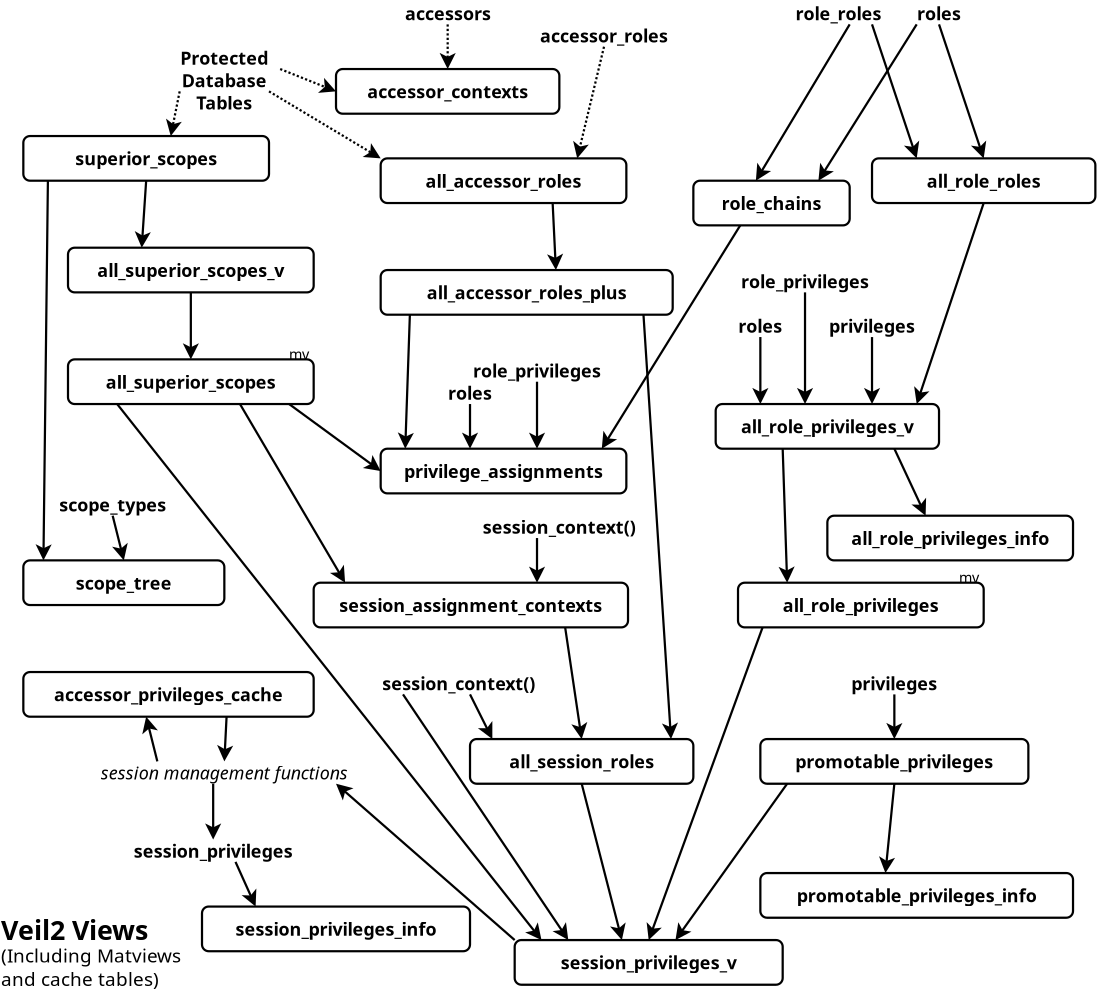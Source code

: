 <?xml version="1.0" encoding="UTF-8"?>
<dia:diagram xmlns:dia="http://www.lysator.liu.se/~alla/dia/">
  <dia:layer name="Background" visible="true" connectable="true" active="true">
    <dia:object type="Standard - Text" version="1" id="O0">
      <dia:attribute name="obj_pos">
        <dia:point val="35,45.5"/>
      </dia:attribute>
      <dia:attribute name="obj_bb">
        <dia:rectangle val="32.799,45.035;37.201,45.965"/>
      </dia:attribute>
      <dia:attribute name="text">
        <dia:composite type="text">
          <dia:attribute name="string">
            <dia:string>#accessors#</dia:string>
          </dia:attribute>
          <dia:attribute name="font">
            <dia:font family="sans" style="80" name="Helvetica-Bold"/>
          </dia:attribute>
          <dia:attribute name="height">
            <dia:real val="1"/>
          </dia:attribute>
          <dia:attribute name="pos">
            <dia:point val="35,45.778"/>
          </dia:attribute>
          <dia:attribute name="color">
            <dia:color val="#000000ff"/>
          </dia:attribute>
          <dia:attribute name="alignment">
            <dia:enum val="1"/>
          </dia:attribute>
        </dia:composite>
      </dia:attribute>
      <dia:attribute name="valign">
        <dia:enum val="2"/>
      </dia:attribute>
    </dia:object>
    <dia:object type="Standard - Text" version="1" id="O1">
      <dia:attribute name="obj_pos">
        <dia:point val="42,46.5"/>
      </dia:attribute>
      <dia:attribute name="obj_bb">
        <dia:rectangle val="38.718,46.035;45.282,46.965"/>
      </dia:attribute>
      <dia:attribute name="text">
        <dia:composite type="text">
          <dia:attribute name="string">
            <dia:string>#accessor_roles#</dia:string>
          </dia:attribute>
          <dia:attribute name="font">
            <dia:font family="sans" style="80" name="Helvetica-Bold"/>
          </dia:attribute>
          <dia:attribute name="height">
            <dia:real val="1"/>
          </dia:attribute>
          <dia:attribute name="pos">
            <dia:point val="42,46.778"/>
          </dia:attribute>
          <dia:attribute name="color">
            <dia:color val="#000000ff"/>
          </dia:attribute>
          <dia:attribute name="alignment">
            <dia:enum val="1"/>
          </dia:attribute>
        </dia:composite>
      </dia:attribute>
      <dia:attribute name="valign">
        <dia:enum val="2"/>
      </dia:attribute>
    </dia:object>
    <dia:object type="Standard - Line" version="0" id="O2">
      <dia:attribute name="obj_pos">
        <dia:point val="54,52"/>
      </dia:attribute>
      <dia:attribute name="obj_bb">
        <dia:rectangle val="54,52;64,52"/>
      </dia:attribute>
      <dia:attribute name="conn_endpoints">
        <dia:point val="54,52"/>
        <dia:point val="64,52"/>
      </dia:attribute>
      <dia:attribute name="numcp">
        <dia:int val="9"/>
      </dia:attribute>
      <dia:attribute name="line_color">
        <dia:color val="#ffffffff"/>
      </dia:attribute>
      <dia:attribute name="line_width">
        <dia:real val="0"/>
      </dia:attribute>
      <dia:connections>
        <dia:connection handle="0" to="O7" connection="0"/>
        <dia:connection handle="1" to="O7" connection="2"/>
      </dia:connections>
    </dia:object>
    <dia:object type="Standard - Line" version="0" id="O3">
      <dia:attribute name="obj_pos">
        <dia:point val="54,54"/>
      </dia:attribute>
      <dia:attribute name="obj_bb">
        <dia:rectangle val="54,52;54,54"/>
      </dia:attribute>
      <dia:attribute name="conn_endpoints">
        <dia:point val="54,54"/>
        <dia:point val="54,52"/>
      </dia:attribute>
      <dia:attribute name="numcp">
        <dia:int val="2"/>
      </dia:attribute>
      <dia:attribute name="line_color">
        <dia:color val="#ffffffff"/>
      </dia:attribute>
      <dia:attribute name="line_width">
        <dia:real val="0"/>
      </dia:attribute>
      <dia:connections>
        <dia:connection handle="0" to="O7" connection="5"/>
        <dia:connection handle="1" to="O7" connection="0"/>
      </dia:connections>
    </dia:object>
    <dia:object type="Standard - Line" version="0" id="O4">
      <dia:attribute name="obj_pos">
        <dia:point val="54,53.333"/>
      </dia:attribute>
      <dia:attribute name="obj_bb">
        <dia:rectangle val="54,53.333;64,53.333"/>
      </dia:attribute>
      <dia:attribute name="conn_endpoints">
        <dia:point val="54,53.333"/>
        <dia:point val="64,53.333"/>
      </dia:attribute>
      <dia:attribute name="numcp">
        <dia:int val="1"/>
      </dia:attribute>
      <dia:attribute name="line_color">
        <dia:color val="#ffffffff"/>
      </dia:attribute>
      <dia:attribute name="line_width">
        <dia:real val="0"/>
      </dia:attribute>
      <dia:connections>
        <dia:connection handle="0" to="O3" connection="0"/>
        <dia:connection handle="1" to="O5" connection="1"/>
      </dia:connections>
    </dia:object>
    <dia:object type="Standard - Line" version="0" id="O5">
      <dia:attribute name="obj_pos">
        <dia:point val="64,52"/>
      </dia:attribute>
      <dia:attribute name="obj_bb">
        <dia:rectangle val="64,52;64,54"/>
      </dia:attribute>
      <dia:attribute name="conn_endpoints">
        <dia:point val="64,52"/>
        <dia:point val="64,54"/>
      </dia:attribute>
      <dia:attribute name="numcp">
        <dia:int val="2"/>
      </dia:attribute>
      <dia:attribute name="line_color">
        <dia:color val="#ffffffff"/>
      </dia:attribute>
      <dia:attribute name="line_width">
        <dia:real val="0"/>
      </dia:attribute>
      <dia:connections>
        <dia:connection handle="0" to="O7" connection="2"/>
        <dia:connection handle="1" to="O7" connection="7"/>
      </dia:connections>
    </dia:object>
    <dia:object type="Standard - Line" version="0" id="O6">
      <dia:attribute name="obj_pos">
        <dia:point val="54,54"/>
      </dia:attribute>
      <dia:attribute name="obj_bb">
        <dia:rectangle val="54,54;64,54"/>
      </dia:attribute>
      <dia:attribute name="conn_endpoints">
        <dia:point val="54,54"/>
        <dia:point val="64,54"/>
      </dia:attribute>
      <dia:attribute name="numcp">
        <dia:int val="9"/>
      </dia:attribute>
      <dia:attribute name="line_color">
        <dia:color val="#ffffffff"/>
      </dia:attribute>
      <dia:attribute name="line_width">
        <dia:real val="0"/>
      </dia:attribute>
      <dia:connections>
        <dia:connection handle="0" to="O7" connection="5"/>
        <dia:connection handle="1" to="O7" connection="7"/>
      </dia:connections>
    </dia:object>
    <dia:object type="Standard - Box" version="0" id="O7">
      <dia:attribute name="obj_pos">
        <dia:point val="54,52"/>
      </dia:attribute>
      <dia:attribute name="obj_bb">
        <dia:rectangle val="53.95,51.95;64.05,54.05"/>
      </dia:attribute>
      <dia:attribute name="elem_corner">
        <dia:point val="54,52"/>
      </dia:attribute>
      <dia:attribute name="elem_width">
        <dia:real val="10"/>
      </dia:attribute>
      <dia:attribute name="elem_height">
        <dia:real val="2"/>
      </dia:attribute>
      <dia:attribute name="show_background">
        <dia:boolean val="true"/>
      </dia:attribute>
      <dia:attribute name="corner_radius">
        <dia:real val="0.3"/>
      </dia:attribute>
    </dia:object>
    <dia:object type="Standard - Text" version="1" id="O8">
      <dia:attribute name="obj_pos">
        <dia:point val="59,53"/>
      </dia:attribute>
      <dia:attribute name="obj_bb">
        <dia:rectangle val="56.055,52.535;61.945,53.465"/>
      </dia:attribute>
      <dia:attribute name="text">
        <dia:composite type="text">
          <dia:attribute name="string">
            <dia:string>#all_role_roles#</dia:string>
          </dia:attribute>
          <dia:attribute name="font">
            <dia:font family="sans" style="80" name="Helvetica-Bold"/>
          </dia:attribute>
          <dia:attribute name="height">
            <dia:real val="1"/>
          </dia:attribute>
          <dia:attribute name="pos">
            <dia:point val="59,53.278"/>
          </dia:attribute>
          <dia:attribute name="color">
            <dia:color val="#000000ff"/>
          </dia:attribute>
          <dia:attribute name="alignment">
            <dia:enum val="1"/>
          </dia:attribute>
        </dia:composite>
      </dia:attribute>
      <dia:attribute name="valign">
        <dia:enum val="2"/>
      </dia:attribute>
      <dia:connections>
        <dia:connection handle="0" to="O7" connection="8"/>
      </dia:connections>
    </dia:object>
    <dia:object type="Standard - Line" version="0" id="O9">
      <dia:attribute name="obj_pos">
        <dia:point val="54,46"/>
      </dia:attribute>
      <dia:attribute name="obj_bb">
        <dia:rectangle val="53.937,45.937;56.114,52.063"/>
      </dia:attribute>
      <dia:attribute name="conn_endpoints">
        <dia:point val="54,46"/>
        <dia:point val="56,52"/>
      </dia:attribute>
      <dia:attribute name="numcp">
        <dia:int val="1"/>
      </dia:attribute>
      <dia:attribute name="end_arrow">
        <dia:enum val="22"/>
      </dia:attribute>
      <dia:attribute name="end_arrow_length">
        <dia:real val="0.5"/>
      </dia:attribute>
      <dia:attribute name="end_arrow_width">
        <dia:real val="0.5"/>
      </dia:attribute>
      <dia:connections>
        <dia:connection handle="1" to="O2" connection="1"/>
      </dia:connections>
    </dia:object>
    <dia:object type="Standard - Line" version="0" id="O10">
      <dia:attribute name="obj_pos">
        <dia:point val="57,46"/>
      </dia:attribute>
      <dia:attribute name="obj_bb">
        <dia:rectangle val="56.937,45.937;59.114,52.063"/>
      </dia:attribute>
      <dia:attribute name="conn_endpoints">
        <dia:point val="57,46"/>
        <dia:point val="59,52"/>
      </dia:attribute>
      <dia:attribute name="numcp">
        <dia:int val="1"/>
      </dia:attribute>
      <dia:attribute name="end_arrow">
        <dia:enum val="22"/>
      </dia:attribute>
      <dia:attribute name="end_arrow_length">
        <dia:real val="0.5"/>
      </dia:attribute>
      <dia:attribute name="end_arrow_width">
        <dia:real val="0.5"/>
      </dia:attribute>
      <dia:connections>
        <dia:connection handle="1" to="O2" connection="4"/>
      </dia:connections>
    </dia:object>
    <dia:object type="Standard - Line" version="0" id="O11">
      <dia:attribute name="obj_pos">
        <dia:point val="47,63"/>
      </dia:attribute>
      <dia:attribute name="obj_bb">
        <dia:rectangle val="47,63;57,63"/>
      </dia:attribute>
      <dia:attribute name="conn_endpoints">
        <dia:point val="47,63"/>
        <dia:point val="57,63"/>
      </dia:attribute>
      <dia:attribute name="numcp">
        <dia:int val="9"/>
      </dia:attribute>
      <dia:attribute name="line_color">
        <dia:color val="#ffffffff"/>
      </dia:attribute>
      <dia:attribute name="line_width">
        <dia:real val="0"/>
      </dia:attribute>
      <dia:connections>
        <dia:connection handle="0" to="O16" connection="0"/>
        <dia:connection handle="1" to="O16" connection="2"/>
      </dia:connections>
    </dia:object>
    <dia:object type="Standard - Line" version="0" id="O12">
      <dia:attribute name="obj_pos">
        <dia:point val="47,65"/>
      </dia:attribute>
      <dia:attribute name="obj_bb">
        <dia:rectangle val="47,63;47,65"/>
      </dia:attribute>
      <dia:attribute name="conn_endpoints">
        <dia:point val="47,65"/>
        <dia:point val="47,63"/>
      </dia:attribute>
      <dia:attribute name="numcp">
        <dia:int val="2"/>
      </dia:attribute>
      <dia:attribute name="line_color">
        <dia:color val="#ffffffff"/>
      </dia:attribute>
      <dia:attribute name="line_width">
        <dia:real val="0"/>
      </dia:attribute>
      <dia:connections>
        <dia:connection handle="0" to="O16" connection="5"/>
        <dia:connection handle="1" to="O16" connection="0"/>
      </dia:connections>
    </dia:object>
    <dia:object type="Standard - Line" version="0" id="O13">
      <dia:attribute name="obj_pos">
        <dia:point val="47,64.333"/>
      </dia:attribute>
      <dia:attribute name="obj_bb">
        <dia:rectangle val="47,64.333;57,64.333"/>
      </dia:attribute>
      <dia:attribute name="conn_endpoints">
        <dia:point val="47,64.333"/>
        <dia:point val="57,64.333"/>
      </dia:attribute>
      <dia:attribute name="numcp">
        <dia:int val="1"/>
      </dia:attribute>
      <dia:attribute name="line_color">
        <dia:color val="#ffffffff"/>
      </dia:attribute>
      <dia:attribute name="line_width">
        <dia:real val="0"/>
      </dia:attribute>
      <dia:connections>
        <dia:connection handle="0" to="O12" connection="0"/>
        <dia:connection handle="1" to="O14" connection="1"/>
      </dia:connections>
    </dia:object>
    <dia:object type="Standard - Line" version="0" id="O14">
      <dia:attribute name="obj_pos">
        <dia:point val="57,63"/>
      </dia:attribute>
      <dia:attribute name="obj_bb">
        <dia:rectangle val="57,63;57,65"/>
      </dia:attribute>
      <dia:attribute name="conn_endpoints">
        <dia:point val="57,63"/>
        <dia:point val="57,65"/>
      </dia:attribute>
      <dia:attribute name="numcp">
        <dia:int val="2"/>
      </dia:attribute>
      <dia:attribute name="line_color">
        <dia:color val="#ffffffff"/>
      </dia:attribute>
      <dia:attribute name="line_width">
        <dia:real val="0"/>
      </dia:attribute>
      <dia:connections>
        <dia:connection handle="0" to="O16" connection="2"/>
        <dia:connection handle="1" to="O16" connection="7"/>
      </dia:connections>
    </dia:object>
    <dia:object type="Standard - Line" version="0" id="O15">
      <dia:attribute name="obj_pos">
        <dia:point val="47,65"/>
      </dia:attribute>
      <dia:attribute name="obj_bb">
        <dia:rectangle val="47,65;57,65"/>
      </dia:attribute>
      <dia:attribute name="conn_endpoints">
        <dia:point val="47,65"/>
        <dia:point val="57,65"/>
      </dia:attribute>
      <dia:attribute name="numcp">
        <dia:int val="9"/>
      </dia:attribute>
      <dia:attribute name="line_color">
        <dia:color val="#ffffffff"/>
      </dia:attribute>
      <dia:attribute name="line_width">
        <dia:real val="0"/>
      </dia:attribute>
      <dia:connections>
        <dia:connection handle="0" to="O16" connection="5"/>
        <dia:connection handle="1" to="O16" connection="7"/>
      </dia:connections>
    </dia:object>
    <dia:object type="Standard - Box" version="0" id="O16">
      <dia:attribute name="obj_pos">
        <dia:point val="47,63"/>
      </dia:attribute>
      <dia:attribute name="obj_bb">
        <dia:rectangle val="46.95,62.95;57.05,65.05"/>
      </dia:attribute>
      <dia:attribute name="elem_corner">
        <dia:point val="47,63"/>
      </dia:attribute>
      <dia:attribute name="elem_width">
        <dia:real val="10"/>
      </dia:attribute>
      <dia:attribute name="elem_height">
        <dia:real val="2"/>
      </dia:attribute>
      <dia:attribute name="show_background">
        <dia:boolean val="true"/>
      </dia:attribute>
      <dia:attribute name="corner_radius">
        <dia:real val="0.3"/>
      </dia:attribute>
    </dia:object>
    <dia:object type="Standard - Text" version="1" id="O17">
      <dia:attribute name="obj_pos">
        <dia:point val="52,64"/>
      </dia:attribute>
      <dia:attribute name="obj_bb">
        <dia:rectangle val="47.489,63.5;56.535,64.5"/>
      </dia:attribute>
      <dia:attribute name="text">
        <dia:composite type="text">
          <dia:attribute name="string">
            <dia:string>#all_role_privileges_v#</dia:string>
          </dia:attribute>
          <dia:attribute name="font">
            <dia:font family="sans" style="80" name="Helvetica-Bold"/>
          </dia:attribute>
          <dia:attribute name="height">
            <dia:real val="1"/>
          </dia:attribute>
          <dia:attribute name="pos">
            <dia:point val="52,64.266"/>
          </dia:attribute>
          <dia:attribute name="color">
            <dia:color val="#000000ff"/>
          </dia:attribute>
          <dia:attribute name="alignment">
            <dia:enum val="1"/>
          </dia:attribute>
        </dia:composite>
      </dia:attribute>
      <dia:attribute name="valign">
        <dia:enum val="2"/>
      </dia:attribute>
      <dia:connections>
        <dia:connection handle="0" to="O16" connection="8"/>
      </dia:connections>
    </dia:object>
    <dia:object type="Standard - Line" version="0" id="O18">
      <dia:attribute name="obj_pos">
        <dia:point val="54,60"/>
      </dia:attribute>
      <dia:attribute name="obj_bb">
        <dia:rectangle val="53.638,59.95;54.362,63.05"/>
      </dia:attribute>
      <dia:attribute name="conn_endpoints">
        <dia:point val="54,60"/>
        <dia:point val="54,63"/>
      </dia:attribute>
      <dia:attribute name="numcp">
        <dia:int val="1"/>
      </dia:attribute>
      <dia:attribute name="end_arrow">
        <dia:enum val="22"/>
      </dia:attribute>
      <dia:attribute name="end_arrow_length">
        <dia:real val="0.5"/>
      </dia:attribute>
      <dia:attribute name="end_arrow_width">
        <dia:real val="0.5"/>
      </dia:attribute>
      <dia:connections>
        <dia:connection handle="1" to="O11" connection="6"/>
      </dia:connections>
    </dia:object>
    <dia:object type="Standard - Line" version="0" id="O19">
      <dia:attribute name="obj_pos">
        <dia:point val="49,60"/>
      </dia:attribute>
      <dia:attribute name="obj_bb">
        <dia:rectangle val="48.638,59.95;49.362,63.05"/>
      </dia:attribute>
      <dia:attribute name="conn_endpoints">
        <dia:point val="49,60"/>
        <dia:point val="49,63"/>
      </dia:attribute>
      <dia:attribute name="numcp">
        <dia:int val="1"/>
      </dia:attribute>
      <dia:attribute name="end_arrow">
        <dia:enum val="22"/>
      </dia:attribute>
      <dia:attribute name="end_arrow_length">
        <dia:real val="0.5"/>
      </dia:attribute>
      <dia:attribute name="end_arrow_width">
        <dia:real val="0.5"/>
      </dia:attribute>
      <dia:connections>
        <dia:connection handle="1" to="O11" connection="1"/>
      </dia:connections>
    </dia:object>
    <dia:object type="Standard - Line" version="0" id="O20">
      <dia:attribute name="obj_pos">
        <dia:point val="59,54"/>
      </dia:attribute>
      <dia:attribute name="obj_bb">
        <dia:rectangle val="55.886,53.937;59.063,63.063"/>
      </dia:attribute>
      <dia:attribute name="conn_endpoints">
        <dia:point val="59,54"/>
        <dia:point val="56,63"/>
      </dia:attribute>
      <dia:attribute name="numcp">
        <dia:int val="1"/>
      </dia:attribute>
      <dia:attribute name="end_arrow">
        <dia:enum val="22"/>
      </dia:attribute>
      <dia:attribute name="end_arrow_length">
        <dia:real val="0.5"/>
      </dia:attribute>
      <dia:attribute name="end_arrow_width">
        <dia:real val="0.5"/>
      </dia:attribute>
      <dia:connections>
        <dia:connection handle="0" to="O6" connection="4"/>
        <dia:connection handle="1" to="O11" connection="8"/>
      </dia:connections>
    </dia:object>
    <dia:object type="Standard - Line" version="0" id="O21">
      <dia:attribute name="obj_pos">
        <dia:point val="51,58"/>
      </dia:attribute>
      <dia:attribute name="obj_bb">
        <dia:rectangle val="50.638,57.95;51.362,63.05"/>
      </dia:attribute>
      <dia:attribute name="conn_endpoints">
        <dia:point val="51,58"/>
        <dia:point val="51,63"/>
      </dia:attribute>
      <dia:attribute name="numcp">
        <dia:int val="1"/>
      </dia:attribute>
      <dia:attribute name="end_arrow">
        <dia:enum val="22"/>
      </dia:attribute>
      <dia:attribute name="end_arrow_length">
        <dia:real val="0.5"/>
      </dia:attribute>
      <dia:attribute name="end_arrow_width">
        <dia:real val="0.5"/>
      </dia:attribute>
      <dia:connections>
        <dia:connection handle="1" to="O11" connection="3"/>
      </dia:connections>
    </dia:object>
    <dia:object type="Standard - Line" version="0" id="O22">
      <dia:attribute name="obj_pos">
        <dia:point val="30,48"/>
      </dia:attribute>
      <dia:attribute name="obj_bb">
        <dia:rectangle val="30,48;40,48"/>
      </dia:attribute>
      <dia:attribute name="conn_endpoints">
        <dia:point val="30,48"/>
        <dia:point val="40,48"/>
      </dia:attribute>
      <dia:attribute name="numcp">
        <dia:int val="9"/>
      </dia:attribute>
      <dia:attribute name="line_color">
        <dia:color val="#ffffffff"/>
      </dia:attribute>
      <dia:attribute name="line_width">
        <dia:real val="0"/>
      </dia:attribute>
      <dia:connections>
        <dia:connection handle="0" to="O27" connection="0"/>
        <dia:connection handle="1" to="O27" connection="2"/>
      </dia:connections>
    </dia:object>
    <dia:object type="Standard - Line" version="0" id="O23">
      <dia:attribute name="obj_pos">
        <dia:point val="30,50"/>
      </dia:attribute>
      <dia:attribute name="obj_bb">
        <dia:rectangle val="30,48;30,50"/>
      </dia:attribute>
      <dia:attribute name="conn_endpoints">
        <dia:point val="30,50"/>
        <dia:point val="30,48"/>
      </dia:attribute>
      <dia:attribute name="numcp">
        <dia:int val="2"/>
      </dia:attribute>
      <dia:attribute name="line_color">
        <dia:color val="#ffffffff"/>
      </dia:attribute>
      <dia:attribute name="line_width">
        <dia:real val="0"/>
      </dia:attribute>
      <dia:connections>
        <dia:connection handle="0" to="O27" connection="5"/>
        <dia:connection handle="1" to="O27" connection="0"/>
      </dia:connections>
    </dia:object>
    <dia:object type="Standard - Line" version="0" id="O24">
      <dia:attribute name="obj_pos">
        <dia:point val="30,49.333"/>
      </dia:attribute>
      <dia:attribute name="obj_bb">
        <dia:rectangle val="30,49.333;40,49.333"/>
      </dia:attribute>
      <dia:attribute name="conn_endpoints">
        <dia:point val="30,49.333"/>
        <dia:point val="40,49.333"/>
      </dia:attribute>
      <dia:attribute name="numcp">
        <dia:int val="1"/>
      </dia:attribute>
      <dia:attribute name="line_color">
        <dia:color val="#ffffffff"/>
      </dia:attribute>
      <dia:attribute name="line_width">
        <dia:real val="0"/>
      </dia:attribute>
      <dia:connections>
        <dia:connection handle="0" to="O23" connection="0"/>
        <dia:connection handle="1" to="O25" connection="1"/>
      </dia:connections>
    </dia:object>
    <dia:object type="Standard - Line" version="0" id="O25">
      <dia:attribute name="obj_pos">
        <dia:point val="40,48"/>
      </dia:attribute>
      <dia:attribute name="obj_bb">
        <dia:rectangle val="40,48;40,50"/>
      </dia:attribute>
      <dia:attribute name="conn_endpoints">
        <dia:point val="40,48"/>
        <dia:point val="40,50"/>
      </dia:attribute>
      <dia:attribute name="numcp">
        <dia:int val="2"/>
      </dia:attribute>
      <dia:attribute name="line_color">
        <dia:color val="#ffffffff"/>
      </dia:attribute>
      <dia:attribute name="line_width">
        <dia:real val="0"/>
      </dia:attribute>
      <dia:connections>
        <dia:connection handle="0" to="O27" connection="2"/>
        <dia:connection handle="1" to="O27" connection="7"/>
      </dia:connections>
    </dia:object>
    <dia:object type="Standard - Line" version="0" id="O26">
      <dia:attribute name="obj_pos">
        <dia:point val="30,50"/>
      </dia:attribute>
      <dia:attribute name="obj_bb">
        <dia:rectangle val="30,50;40,50"/>
      </dia:attribute>
      <dia:attribute name="conn_endpoints">
        <dia:point val="30,50"/>
        <dia:point val="40,50"/>
      </dia:attribute>
      <dia:attribute name="numcp">
        <dia:int val="9"/>
      </dia:attribute>
      <dia:attribute name="line_color">
        <dia:color val="#ffffffff"/>
      </dia:attribute>
      <dia:attribute name="line_width">
        <dia:real val="0"/>
      </dia:attribute>
      <dia:connections>
        <dia:connection handle="0" to="O27" connection="5"/>
        <dia:connection handle="1" to="O27" connection="7"/>
      </dia:connections>
    </dia:object>
    <dia:object type="Standard - Box" version="0" id="O27">
      <dia:attribute name="obj_pos">
        <dia:point val="30,48"/>
      </dia:attribute>
      <dia:attribute name="obj_bb">
        <dia:rectangle val="29.95,47.95;40.05,50.05"/>
      </dia:attribute>
      <dia:attribute name="elem_corner">
        <dia:point val="30,48"/>
      </dia:attribute>
      <dia:attribute name="elem_width">
        <dia:real val="10"/>
      </dia:attribute>
      <dia:attribute name="elem_height">
        <dia:real val="2"/>
      </dia:attribute>
      <dia:attribute name="show_background">
        <dia:boolean val="true"/>
      </dia:attribute>
      <dia:attribute name="corner_radius">
        <dia:real val="0.3"/>
      </dia:attribute>
    </dia:object>
    <dia:object type="Standard - Text" version="1" id="O28">
      <dia:attribute name="obj_pos">
        <dia:point val="35,49"/>
      </dia:attribute>
      <dia:attribute name="obj_bb">
        <dia:rectangle val="30.89,48.535;39.11,49.465"/>
      </dia:attribute>
      <dia:attribute name="text">
        <dia:composite type="text">
          <dia:attribute name="string">
            <dia:string>#accessor_contexts#</dia:string>
          </dia:attribute>
          <dia:attribute name="font">
            <dia:font family="sans" style="80" name="Helvetica-Bold"/>
          </dia:attribute>
          <dia:attribute name="height">
            <dia:real val="1"/>
          </dia:attribute>
          <dia:attribute name="pos">
            <dia:point val="35,49.278"/>
          </dia:attribute>
          <dia:attribute name="color">
            <dia:color val="#000000ff"/>
          </dia:attribute>
          <dia:attribute name="alignment">
            <dia:enum val="1"/>
          </dia:attribute>
        </dia:composite>
      </dia:attribute>
      <dia:attribute name="valign">
        <dia:enum val="2"/>
      </dia:attribute>
      <dia:connections>
        <dia:connection handle="0" to="O27" connection="8"/>
      </dia:connections>
    </dia:object>
    <dia:object type="Standard - Line" version="0" id="O29">
      <dia:attribute name="obj_pos">
        <dia:point val="35,46"/>
      </dia:attribute>
      <dia:attribute name="obj_bb">
        <dia:rectangle val="34.638,45.95;35.362,48.05"/>
      </dia:attribute>
      <dia:attribute name="conn_endpoints">
        <dia:point val="35,46"/>
        <dia:point val="35,48"/>
      </dia:attribute>
      <dia:attribute name="numcp">
        <dia:int val="1"/>
      </dia:attribute>
      <dia:attribute name="line_style">
        <dia:enum val="4"/>
      </dia:attribute>
      <dia:attribute name="end_arrow">
        <dia:enum val="22"/>
      </dia:attribute>
      <dia:attribute name="end_arrow_length">
        <dia:real val="0.5"/>
      </dia:attribute>
      <dia:attribute name="end_arrow_width">
        <dia:real val="0.5"/>
      </dia:attribute>
      <dia:connections>
        <dia:connection handle="1" to="O22" connection="4"/>
      </dia:connections>
    </dia:object>
    <dia:object type="Standard - Line" version="0" id="O30">
      <dia:attribute name="obj_pos">
        <dia:point val="16,51"/>
      </dia:attribute>
      <dia:attribute name="obj_bb">
        <dia:rectangle val="16,51;27,51"/>
      </dia:attribute>
      <dia:attribute name="conn_endpoints">
        <dia:point val="16,51"/>
        <dia:point val="27,51"/>
      </dia:attribute>
      <dia:attribute name="numcp">
        <dia:int val="9"/>
      </dia:attribute>
      <dia:attribute name="line_color">
        <dia:color val="#ffffffff"/>
      </dia:attribute>
      <dia:attribute name="line_width">
        <dia:real val="0"/>
      </dia:attribute>
      <dia:connections>
        <dia:connection handle="0" to="O35" connection="0"/>
        <dia:connection handle="1" to="O35" connection="2"/>
      </dia:connections>
    </dia:object>
    <dia:object type="Standard - Line" version="0" id="O31">
      <dia:attribute name="obj_pos">
        <dia:point val="16,53"/>
      </dia:attribute>
      <dia:attribute name="obj_bb">
        <dia:rectangle val="16,51;16,53"/>
      </dia:attribute>
      <dia:attribute name="conn_endpoints">
        <dia:point val="16,53"/>
        <dia:point val="16,51"/>
      </dia:attribute>
      <dia:attribute name="numcp">
        <dia:int val="2"/>
      </dia:attribute>
      <dia:attribute name="line_color">
        <dia:color val="#ffffffff"/>
      </dia:attribute>
      <dia:attribute name="line_width">
        <dia:real val="0"/>
      </dia:attribute>
      <dia:connections>
        <dia:connection handle="0" to="O35" connection="5"/>
        <dia:connection handle="1" to="O35" connection="0"/>
      </dia:connections>
    </dia:object>
    <dia:object type="Standard - Line" version="0" id="O32">
      <dia:attribute name="obj_pos">
        <dia:point val="16,52.333"/>
      </dia:attribute>
      <dia:attribute name="obj_bb">
        <dia:rectangle val="16,52.333;27,52.333"/>
      </dia:attribute>
      <dia:attribute name="conn_endpoints">
        <dia:point val="16,52.333"/>
        <dia:point val="27,52.333"/>
      </dia:attribute>
      <dia:attribute name="numcp">
        <dia:int val="1"/>
      </dia:attribute>
      <dia:attribute name="line_color">
        <dia:color val="#ffffffff"/>
      </dia:attribute>
      <dia:attribute name="line_width">
        <dia:real val="0"/>
      </dia:attribute>
      <dia:connections>
        <dia:connection handle="0" to="O31" connection="0"/>
        <dia:connection handle="1" to="O33" connection="1"/>
      </dia:connections>
    </dia:object>
    <dia:object type="Standard - Line" version="0" id="O33">
      <dia:attribute name="obj_pos">
        <dia:point val="27,51"/>
      </dia:attribute>
      <dia:attribute name="obj_bb">
        <dia:rectangle val="27,51;27,53"/>
      </dia:attribute>
      <dia:attribute name="conn_endpoints">
        <dia:point val="27,51"/>
        <dia:point val="27,53"/>
      </dia:attribute>
      <dia:attribute name="numcp">
        <dia:int val="2"/>
      </dia:attribute>
      <dia:attribute name="line_color">
        <dia:color val="#ffffffff"/>
      </dia:attribute>
      <dia:attribute name="line_width">
        <dia:real val="0"/>
      </dia:attribute>
      <dia:connections>
        <dia:connection handle="0" to="O35" connection="2"/>
        <dia:connection handle="1" to="O35" connection="7"/>
      </dia:connections>
    </dia:object>
    <dia:object type="Standard - Line" version="0" id="O34">
      <dia:attribute name="obj_pos">
        <dia:point val="16,53"/>
      </dia:attribute>
      <dia:attribute name="obj_bb">
        <dia:rectangle val="16,53;27,53"/>
      </dia:attribute>
      <dia:attribute name="conn_endpoints">
        <dia:point val="16,53"/>
        <dia:point val="27,53"/>
      </dia:attribute>
      <dia:attribute name="numcp">
        <dia:int val="9"/>
      </dia:attribute>
      <dia:attribute name="line_color">
        <dia:color val="#ffffffff"/>
      </dia:attribute>
      <dia:attribute name="line_width">
        <dia:real val="0"/>
      </dia:attribute>
      <dia:connections>
        <dia:connection handle="0" to="O35" connection="5"/>
        <dia:connection handle="1" to="O35" connection="7"/>
      </dia:connections>
    </dia:object>
    <dia:object type="Standard - Box" version="0" id="O35">
      <dia:attribute name="obj_pos">
        <dia:point val="16,51"/>
      </dia:attribute>
      <dia:attribute name="obj_bb">
        <dia:rectangle val="15.95,50.95;27.05,53.05"/>
      </dia:attribute>
      <dia:attribute name="elem_corner">
        <dia:point val="16,51"/>
      </dia:attribute>
      <dia:attribute name="elem_width">
        <dia:real val="11"/>
      </dia:attribute>
      <dia:attribute name="elem_height">
        <dia:real val="2"/>
      </dia:attribute>
      <dia:attribute name="show_background">
        <dia:boolean val="true"/>
      </dia:attribute>
      <dia:attribute name="corner_radius">
        <dia:real val="0.3"/>
      </dia:attribute>
    </dia:object>
    <dia:object type="Standard - Text" version="1" id="O36">
      <dia:attribute name="obj_pos">
        <dia:point val="21.5,52"/>
      </dia:attribute>
      <dia:attribute name="obj_bb">
        <dia:rectangle val="17.867,51.535;25.133,52.465"/>
      </dia:attribute>
      <dia:attribute name="text">
        <dia:composite type="text">
          <dia:attribute name="string">
            <dia:string>#superior_scopes#</dia:string>
          </dia:attribute>
          <dia:attribute name="font">
            <dia:font family="sans" style="80" name="Helvetica-Bold"/>
          </dia:attribute>
          <dia:attribute name="height">
            <dia:real val="1"/>
          </dia:attribute>
          <dia:attribute name="pos">
            <dia:point val="21.5,52.278"/>
          </dia:attribute>
          <dia:attribute name="color">
            <dia:color val="#000000ff"/>
          </dia:attribute>
          <dia:attribute name="alignment">
            <dia:enum val="1"/>
          </dia:attribute>
        </dia:composite>
      </dia:attribute>
      <dia:attribute name="valign">
        <dia:enum val="2"/>
      </dia:attribute>
      <dia:connections>
        <dia:connection handle="0" to="O35" connection="8"/>
      </dia:connections>
    </dia:object>
    <dia:object type="Standard - Line" version="0" id="O37">
      <dia:attribute name="obj_pos">
        <dia:point val="18,56"/>
      </dia:attribute>
      <dia:attribute name="obj_bb">
        <dia:rectangle val="18,56;29,56"/>
      </dia:attribute>
      <dia:attribute name="conn_endpoints">
        <dia:point val="18,56"/>
        <dia:point val="29,56"/>
      </dia:attribute>
      <dia:attribute name="numcp">
        <dia:int val="9"/>
      </dia:attribute>
      <dia:attribute name="line_color">
        <dia:color val="#ffffffff"/>
      </dia:attribute>
      <dia:attribute name="line_width">
        <dia:real val="0"/>
      </dia:attribute>
      <dia:connections>
        <dia:connection handle="0" to="O42" connection="0"/>
        <dia:connection handle="1" to="O42" connection="2"/>
      </dia:connections>
    </dia:object>
    <dia:object type="Standard - Line" version="0" id="O38">
      <dia:attribute name="obj_pos">
        <dia:point val="18,58"/>
      </dia:attribute>
      <dia:attribute name="obj_bb">
        <dia:rectangle val="18,56;18,58"/>
      </dia:attribute>
      <dia:attribute name="conn_endpoints">
        <dia:point val="18,58"/>
        <dia:point val="18,56"/>
      </dia:attribute>
      <dia:attribute name="numcp">
        <dia:int val="2"/>
      </dia:attribute>
      <dia:attribute name="line_color">
        <dia:color val="#ffffffff"/>
      </dia:attribute>
      <dia:attribute name="line_width">
        <dia:real val="0"/>
      </dia:attribute>
      <dia:connections>
        <dia:connection handle="0" to="O42" connection="5"/>
        <dia:connection handle="1" to="O42" connection="0"/>
      </dia:connections>
    </dia:object>
    <dia:object type="Standard - Line" version="0" id="O39">
      <dia:attribute name="obj_pos">
        <dia:point val="18,57.333"/>
      </dia:attribute>
      <dia:attribute name="obj_bb">
        <dia:rectangle val="18,57.333;29,57.333"/>
      </dia:attribute>
      <dia:attribute name="conn_endpoints">
        <dia:point val="18,57.333"/>
        <dia:point val="29,57.333"/>
      </dia:attribute>
      <dia:attribute name="numcp">
        <dia:int val="1"/>
      </dia:attribute>
      <dia:attribute name="line_color">
        <dia:color val="#ffffffff"/>
      </dia:attribute>
      <dia:attribute name="line_width">
        <dia:real val="0"/>
      </dia:attribute>
      <dia:connections>
        <dia:connection handle="0" to="O38" connection="0"/>
        <dia:connection handle="1" to="O40" connection="1"/>
      </dia:connections>
    </dia:object>
    <dia:object type="Standard - Line" version="0" id="O40">
      <dia:attribute name="obj_pos">
        <dia:point val="29,56"/>
      </dia:attribute>
      <dia:attribute name="obj_bb">
        <dia:rectangle val="29,56;29,58"/>
      </dia:attribute>
      <dia:attribute name="conn_endpoints">
        <dia:point val="29,56"/>
        <dia:point val="29,58"/>
      </dia:attribute>
      <dia:attribute name="numcp">
        <dia:int val="2"/>
      </dia:attribute>
      <dia:attribute name="line_color">
        <dia:color val="#ffffffff"/>
      </dia:attribute>
      <dia:attribute name="line_width">
        <dia:real val="0"/>
      </dia:attribute>
      <dia:connections>
        <dia:connection handle="0" to="O42" connection="2"/>
        <dia:connection handle="1" to="O42" connection="7"/>
      </dia:connections>
    </dia:object>
    <dia:object type="Standard - Line" version="0" id="O41">
      <dia:attribute name="obj_pos">
        <dia:point val="18,58"/>
      </dia:attribute>
      <dia:attribute name="obj_bb">
        <dia:rectangle val="18,58;29,58"/>
      </dia:attribute>
      <dia:attribute name="conn_endpoints">
        <dia:point val="18,58"/>
        <dia:point val="29,58"/>
      </dia:attribute>
      <dia:attribute name="numcp">
        <dia:int val="9"/>
      </dia:attribute>
      <dia:attribute name="line_color">
        <dia:color val="#ffffffff"/>
      </dia:attribute>
      <dia:attribute name="line_width">
        <dia:real val="0"/>
      </dia:attribute>
      <dia:connections>
        <dia:connection handle="0" to="O42" connection="5"/>
        <dia:connection handle="1" to="O42" connection="7"/>
      </dia:connections>
    </dia:object>
    <dia:object type="Standard - Box" version="0" id="O42">
      <dia:attribute name="obj_pos">
        <dia:point val="18,56"/>
      </dia:attribute>
      <dia:attribute name="obj_bb">
        <dia:rectangle val="17.95,55.95;29.05,58.05"/>
      </dia:attribute>
      <dia:attribute name="elem_corner">
        <dia:point val="18,56"/>
      </dia:attribute>
      <dia:attribute name="elem_width">
        <dia:real val="11"/>
      </dia:attribute>
      <dia:attribute name="elem_height">
        <dia:real val="2"/>
      </dia:attribute>
      <dia:attribute name="show_background">
        <dia:boolean val="true"/>
      </dia:attribute>
      <dia:attribute name="corner_radius">
        <dia:real val="0.3"/>
      </dia:attribute>
    </dia:object>
    <dia:object type="Standard - Text" version="1" id="O43">
      <dia:attribute name="obj_pos">
        <dia:point val="23.5,57"/>
      </dia:attribute>
      <dia:attribute name="obj_bb">
        <dia:rectangle val="18.661,56.535;28.339,57.465"/>
      </dia:attribute>
      <dia:attribute name="text">
        <dia:composite type="text">
          <dia:attribute name="string">
            <dia:string>#all_superior_scopes_v#</dia:string>
          </dia:attribute>
          <dia:attribute name="font">
            <dia:font family="sans" style="80" name="Helvetica-Bold"/>
          </dia:attribute>
          <dia:attribute name="height">
            <dia:real val="1"/>
          </dia:attribute>
          <dia:attribute name="pos">
            <dia:point val="23.5,57.278"/>
          </dia:attribute>
          <dia:attribute name="color">
            <dia:color val="#000000ff"/>
          </dia:attribute>
          <dia:attribute name="alignment">
            <dia:enum val="1"/>
          </dia:attribute>
        </dia:composite>
      </dia:attribute>
      <dia:attribute name="valign">
        <dia:enum val="2"/>
      </dia:attribute>
      <dia:connections>
        <dia:connection handle="0" to="O42" connection="8"/>
      </dia:connections>
    </dia:object>
    <dia:object type="Standard - Line" version="0" id="O44">
      <dia:attribute name="obj_pos">
        <dia:point val="21.5,53"/>
      </dia:attribute>
      <dia:attribute name="obj_bb">
        <dia:rectangle val="20.987,52.947;21.709,56.053"/>
      </dia:attribute>
      <dia:attribute name="conn_endpoints">
        <dia:point val="21.5,53"/>
        <dia:point val="21.3,56"/>
      </dia:attribute>
      <dia:attribute name="numcp">
        <dia:int val="1"/>
      </dia:attribute>
      <dia:attribute name="end_arrow">
        <dia:enum val="22"/>
      </dia:attribute>
      <dia:attribute name="end_arrow_length">
        <dia:real val="0.5"/>
      </dia:attribute>
      <dia:attribute name="end_arrow_width">
        <dia:real val="0.5"/>
      </dia:attribute>
      <dia:connections>
        <dia:connection handle="0" to="O34" connection="4"/>
        <dia:connection handle="1" to="O37" connection="2"/>
      </dia:connections>
    </dia:object>
    <dia:object type="Standard - Line" version="0" id="O45">
      <dia:attribute name="obj_pos">
        <dia:point val="18,61"/>
      </dia:attribute>
      <dia:attribute name="obj_bb">
        <dia:rectangle val="18,61;29,61"/>
      </dia:attribute>
      <dia:attribute name="conn_endpoints">
        <dia:point val="18,61"/>
        <dia:point val="29,61"/>
      </dia:attribute>
      <dia:attribute name="numcp">
        <dia:int val="9"/>
      </dia:attribute>
      <dia:attribute name="line_color">
        <dia:color val="#ffffffff"/>
      </dia:attribute>
      <dia:attribute name="line_width">
        <dia:real val="0"/>
      </dia:attribute>
      <dia:connections>
        <dia:connection handle="0" to="O50" connection="0"/>
        <dia:connection handle="1" to="O50" connection="2"/>
      </dia:connections>
    </dia:object>
    <dia:object type="Standard - Line" version="0" id="O46">
      <dia:attribute name="obj_pos">
        <dia:point val="18,63"/>
      </dia:attribute>
      <dia:attribute name="obj_bb">
        <dia:rectangle val="18,61;18,63"/>
      </dia:attribute>
      <dia:attribute name="conn_endpoints">
        <dia:point val="18,63"/>
        <dia:point val="18,61"/>
      </dia:attribute>
      <dia:attribute name="numcp">
        <dia:int val="2"/>
      </dia:attribute>
      <dia:attribute name="line_color">
        <dia:color val="#ffffffff"/>
      </dia:attribute>
      <dia:attribute name="line_width">
        <dia:real val="0"/>
      </dia:attribute>
      <dia:connections>
        <dia:connection handle="0" to="O50" connection="5"/>
        <dia:connection handle="1" to="O50" connection="0"/>
      </dia:connections>
    </dia:object>
    <dia:object type="Standard - Line" version="0" id="O47">
      <dia:attribute name="obj_pos">
        <dia:point val="18,62.333"/>
      </dia:attribute>
      <dia:attribute name="obj_bb">
        <dia:rectangle val="18,62.333;29,62.333"/>
      </dia:attribute>
      <dia:attribute name="conn_endpoints">
        <dia:point val="18,62.333"/>
        <dia:point val="29,62.333"/>
      </dia:attribute>
      <dia:attribute name="numcp">
        <dia:int val="1"/>
      </dia:attribute>
      <dia:attribute name="line_color">
        <dia:color val="#ffffffff"/>
      </dia:attribute>
      <dia:attribute name="line_width">
        <dia:real val="0"/>
      </dia:attribute>
      <dia:connections>
        <dia:connection handle="0" to="O46" connection="0"/>
        <dia:connection handle="1" to="O48" connection="1"/>
      </dia:connections>
    </dia:object>
    <dia:object type="Standard - Line" version="0" id="O48">
      <dia:attribute name="obj_pos">
        <dia:point val="29,61"/>
      </dia:attribute>
      <dia:attribute name="obj_bb">
        <dia:rectangle val="29,61;29,63"/>
      </dia:attribute>
      <dia:attribute name="conn_endpoints">
        <dia:point val="29,61"/>
        <dia:point val="29,63"/>
      </dia:attribute>
      <dia:attribute name="numcp">
        <dia:int val="2"/>
      </dia:attribute>
      <dia:attribute name="line_color">
        <dia:color val="#ffffffff"/>
      </dia:attribute>
      <dia:attribute name="line_width">
        <dia:real val="0"/>
      </dia:attribute>
      <dia:connections>
        <dia:connection handle="0" to="O50" connection="2"/>
        <dia:connection handle="1" to="O50" connection="7"/>
      </dia:connections>
    </dia:object>
    <dia:object type="Standard - Line" version="0" id="O49">
      <dia:attribute name="obj_pos">
        <dia:point val="18,63"/>
      </dia:attribute>
      <dia:attribute name="obj_bb">
        <dia:rectangle val="18,63;29,63"/>
      </dia:attribute>
      <dia:attribute name="conn_endpoints">
        <dia:point val="18,63"/>
        <dia:point val="29,63"/>
      </dia:attribute>
      <dia:attribute name="numcp">
        <dia:int val="9"/>
      </dia:attribute>
      <dia:attribute name="line_color">
        <dia:color val="#ffffffff"/>
      </dia:attribute>
      <dia:attribute name="line_width">
        <dia:real val="0"/>
      </dia:attribute>
      <dia:connections>
        <dia:connection handle="0" to="O50" connection="5"/>
        <dia:connection handle="1" to="O50" connection="7"/>
      </dia:connections>
    </dia:object>
    <dia:object type="Standard - Box" version="0" id="O50">
      <dia:attribute name="obj_pos">
        <dia:point val="18,61"/>
      </dia:attribute>
      <dia:attribute name="obj_bb">
        <dia:rectangle val="17.95,60.95;29.05,63.05"/>
      </dia:attribute>
      <dia:attribute name="elem_corner">
        <dia:point val="18,61"/>
      </dia:attribute>
      <dia:attribute name="elem_width">
        <dia:real val="11"/>
      </dia:attribute>
      <dia:attribute name="elem_height">
        <dia:real val="2"/>
      </dia:attribute>
      <dia:attribute name="show_background">
        <dia:boolean val="true"/>
      </dia:attribute>
      <dia:attribute name="corner_radius">
        <dia:real val="0.3"/>
      </dia:attribute>
    </dia:object>
    <dia:object type="Standard - Text" version="1" id="O51">
      <dia:attribute name="obj_pos">
        <dia:point val="23.5,62"/>
      </dia:attribute>
      <dia:attribute name="obj_bb">
        <dia:rectangle val="19.122,61.535;27.878,62.465"/>
      </dia:attribute>
      <dia:attribute name="text">
        <dia:composite type="text">
          <dia:attribute name="string">
            <dia:string>#all_superior_scopes#</dia:string>
          </dia:attribute>
          <dia:attribute name="font">
            <dia:font family="sans" style="80" name="Helvetica-Bold"/>
          </dia:attribute>
          <dia:attribute name="height">
            <dia:real val="1"/>
          </dia:attribute>
          <dia:attribute name="pos">
            <dia:point val="23.5,62.278"/>
          </dia:attribute>
          <dia:attribute name="color">
            <dia:color val="#000000ff"/>
          </dia:attribute>
          <dia:attribute name="alignment">
            <dia:enum val="1"/>
          </dia:attribute>
        </dia:composite>
      </dia:attribute>
      <dia:attribute name="valign">
        <dia:enum val="2"/>
      </dia:attribute>
      <dia:connections>
        <dia:connection handle="0" to="O50" connection="8"/>
      </dia:connections>
    </dia:object>
    <dia:object type="Standard - Line" version="0" id="O52">
      <dia:attribute name="obj_pos">
        <dia:point val="23.5,58"/>
      </dia:attribute>
      <dia:attribute name="obj_bb">
        <dia:rectangle val="23.138,57.95;23.862,61.05"/>
      </dia:attribute>
      <dia:attribute name="conn_endpoints">
        <dia:point val="23.5,58"/>
        <dia:point val="23.5,61"/>
      </dia:attribute>
      <dia:attribute name="numcp">
        <dia:int val="1"/>
      </dia:attribute>
      <dia:attribute name="end_arrow">
        <dia:enum val="22"/>
      </dia:attribute>
      <dia:attribute name="end_arrow_length">
        <dia:real val="0.5"/>
      </dia:attribute>
      <dia:attribute name="end_arrow_width">
        <dia:real val="0.5"/>
      </dia:attribute>
      <dia:connections>
        <dia:connection handle="0" to="O41" connection="4"/>
        <dia:connection handle="1" to="O45" connection="4"/>
      </dia:connections>
    </dia:object>
    <dia:object type="Standard - Line" version="0" id="O53">
      <dia:attribute name="obj_pos">
        <dia:point val="49,78"/>
      </dia:attribute>
      <dia:attribute name="obj_bb">
        <dia:rectangle val="49,78;61,78"/>
      </dia:attribute>
      <dia:attribute name="conn_endpoints">
        <dia:point val="49,78"/>
        <dia:point val="61,78"/>
      </dia:attribute>
      <dia:attribute name="numcp">
        <dia:int val="9"/>
      </dia:attribute>
      <dia:attribute name="line_color">
        <dia:color val="#ffffffff"/>
      </dia:attribute>
      <dia:attribute name="line_width">
        <dia:real val="0"/>
      </dia:attribute>
      <dia:connections>
        <dia:connection handle="0" to="O58" connection="0"/>
        <dia:connection handle="1" to="O58" connection="2"/>
      </dia:connections>
    </dia:object>
    <dia:object type="Standard - Line" version="0" id="O54">
      <dia:attribute name="obj_pos">
        <dia:point val="49,80"/>
      </dia:attribute>
      <dia:attribute name="obj_bb">
        <dia:rectangle val="49,78;49,80"/>
      </dia:attribute>
      <dia:attribute name="conn_endpoints">
        <dia:point val="49,80"/>
        <dia:point val="49,78"/>
      </dia:attribute>
      <dia:attribute name="numcp">
        <dia:int val="2"/>
      </dia:attribute>
      <dia:attribute name="line_color">
        <dia:color val="#ffffffff"/>
      </dia:attribute>
      <dia:attribute name="line_width">
        <dia:real val="0"/>
      </dia:attribute>
      <dia:connections>
        <dia:connection handle="0" to="O58" connection="5"/>
        <dia:connection handle="1" to="O58" connection="0"/>
      </dia:connections>
    </dia:object>
    <dia:object type="Standard - Line" version="0" id="O55">
      <dia:attribute name="obj_pos">
        <dia:point val="49,79.333"/>
      </dia:attribute>
      <dia:attribute name="obj_bb">
        <dia:rectangle val="49,79.333;61,79.333"/>
      </dia:attribute>
      <dia:attribute name="conn_endpoints">
        <dia:point val="49,79.333"/>
        <dia:point val="61,79.333"/>
      </dia:attribute>
      <dia:attribute name="numcp">
        <dia:int val="1"/>
      </dia:attribute>
      <dia:attribute name="line_color">
        <dia:color val="#ffffffff"/>
      </dia:attribute>
      <dia:attribute name="line_width">
        <dia:real val="0"/>
      </dia:attribute>
      <dia:connections>
        <dia:connection handle="0" to="O54" connection="0"/>
        <dia:connection handle="1" to="O56" connection="1"/>
      </dia:connections>
    </dia:object>
    <dia:object type="Standard - Line" version="0" id="O56">
      <dia:attribute name="obj_pos">
        <dia:point val="61,78"/>
      </dia:attribute>
      <dia:attribute name="obj_bb">
        <dia:rectangle val="61,78;61,80"/>
      </dia:attribute>
      <dia:attribute name="conn_endpoints">
        <dia:point val="61,78"/>
        <dia:point val="61,80"/>
      </dia:attribute>
      <dia:attribute name="numcp">
        <dia:int val="2"/>
      </dia:attribute>
      <dia:attribute name="line_color">
        <dia:color val="#ffffffff"/>
      </dia:attribute>
      <dia:attribute name="line_width">
        <dia:real val="0"/>
      </dia:attribute>
      <dia:connections>
        <dia:connection handle="0" to="O58" connection="2"/>
        <dia:connection handle="1" to="O58" connection="7"/>
      </dia:connections>
    </dia:object>
    <dia:object type="Standard - Line" version="0" id="O57">
      <dia:attribute name="obj_pos">
        <dia:point val="49,80"/>
      </dia:attribute>
      <dia:attribute name="obj_bb">
        <dia:rectangle val="49,80;61,80"/>
      </dia:attribute>
      <dia:attribute name="conn_endpoints">
        <dia:point val="49,80"/>
        <dia:point val="61,80"/>
      </dia:attribute>
      <dia:attribute name="numcp">
        <dia:int val="9"/>
      </dia:attribute>
      <dia:attribute name="line_color">
        <dia:color val="#ffffffff"/>
      </dia:attribute>
      <dia:attribute name="line_width">
        <dia:real val="0"/>
      </dia:attribute>
      <dia:connections>
        <dia:connection handle="0" to="O58" connection="5"/>
        <dia:connection handle="1" to="O58" connection="7"/>
      </dia:connections>
    </dia:object>
    <dia:object type="Standard - Box" version="0" id="O58">
      <dia:attribute name="obj_pos">
        <dia:point val="49,78"/>
      </dia:attribute>
      <dia:attribute name="obj_bb">
        <dia:rectangle val="48.95,77.95;61.05,80.05"/>
      </dia:attribute>
      <dia:attribute name="elem_corner">
        <dia:point val="49,78"/>
      </dia:attribute>
      <dia:attribute name="elem_width">
        <dia:real val="12"/>
      </dia:attribute>
      <dia:attribute name="elem_height">
        <dia:real val="2"/>
      </dia:attribute>
      <dia:attribute name="show_background">
        <dia:boolean val="true"/>
      </dia:attribute>
      <dia:attribute name="corner_radius">
        <dia:real val="0.3"/>
      </dia:attribute>
    </dia:object>
    <dia:object type="Standard - Text" version="1" id="O59">
      <dia:attribute name="obj_pos">
        <dia:point val="55,79"/>
      </dia:attribute>
      <dia:attribute name="obj_bb">
        <dia:rectangle val="49.97,78.535;60.03,79.465"/>
      </dia:attribute>
      <dia:attribute name="text">
        <dia:composite type="text">
          <dia:attribute name="string">
            <dia:string>#promotable_privileges#</dia:string>
          </dia:attribute>
          <dia:attribute name="font">
            <dia:font family="sans" style="80" name="Helvetica-Bold"/>
          </dia:attribute>
          <dia:attribute name="height">
            <dia:real val="1"/>
          </dia:attribute>
          <dia:attribute name="pos">
            <dia:point val="55,79.278"/>
          </dia:attribute>
          <dia:attribute name="color">
            <dia:color val="#000000ff"/>
          </dia:attribute>
          <dia:attribute name="alignment">
            <dia:enum val="1"/>
          </dia:attribute>
        </dia:composite>
      </dia:attribute>
      <dia:attribute name="valign">
        <dia:enum val="2"/>
      </dia:attribute>
      <dia:connections>
        <dia:connection handle="0" to="O58" connection="8"/>
      </dia:connections>
    </dia:object>
    <dia:object type="Standard - Line" version="0" id="O60">
      <dia:attribute name="obj_pos">
        <dia:point val="55,76"/>
      </dia:attribute>
      <dia:attribute name="obj_bb">
        <dia:rectangle val="54.638,75.95;55.362,78.05"/>
      </dia:attribute>
      <dia:attribute name="conn_endpoints">
        <dia:point val="55,76"/>
        <dia:point val="55,78"/>
      </dia:attribute>
      <dia:attribute name="numcp">
        <dia:int val="1"/>
      </dia:attribute>
      <dia:attribute name="end_arrow">
        <dia:enum val="22"/>
      </dia:attribute>
      <dia:attribute name="end_arrow_length">
        <dia:real val="0.5"/>
      </dia:attribute>
      <dia:attribute name="end_arrow_width">
        <dia:real val="0.5"/>
      </dia:attribute>
      <dia:connections>
        <dia:connection handle="1" to="O53" connection="4"/>
      </dia:connections>
    </dia:object>
    <dia:object type="Standard - Line" version="0" id="O61">
      <dia:attribute name="obj_pos">
        <dia:point val="27.5,48"/>
      </dia:attribute>
      <dia:attribute name="obj_bb">
        <dia:rectangle val="27.435,47.935;30.065,49.075"/>
      </dia:attribute>
      <dia:attribute name="conn_endpoints">
        <dia:point val="27.5,48"/>
        <dia:point val="30,49"/>
      </dia:attribute>
      <dia:attribute name="numcp">
        <dia:int val="1"/>
      </dia:attribute>
      <dia:attribute name="line_style">
        <dia:enum val="4"/>
      </dia:attribute>
      <dia:attribute name="end_arrow">
        <dia:enum val="22"/>
      </dia:attribute>
      <dia:attribute name="end_arrow_length">
        <dia:real val="0.5"/>
      </dia:attribute>
      <dia:attribute name="end_arrow_width">
        <dia:real val="0.5"/>
      </dia:attribute>
      <dia:connections>
        <dia:connection handle="1" to="O27" connection="3"/>
      </dia:connections>
    </dia:object>
    <dia:object type="Standard - Line" version="0" id="O62">
      <dia:attribute name="obj_pos">
        <dia:point val="23,49"/>
      </dia:attribute>
      <dia:attribute name="obj_bb">
        <dia:rectangle val="22.387,48.941;23.097,51.059"/>
      </dia:attribute>
      <dia:attribute name="conn_endpoints">
        <dia:point val="23,49"/>
        <dia:point val="22.6,51"/>
      </dia:attribute>
      <dia:attribute name="numcp">
        <dia:int val="1"/>
      </dia:attribute>
      <dia:attribute name="line_style">
        <dia:enum val="4"/>
      </dia:attribute>
      <dia:attribute name="end_arrow">
        <dia:enum val="22"/>
      </dia:attribute>
      <dia:attribute name="end_arrow_length">
        <dia:real val="0.5"/>
      </dia:attribute>
      <dia:attribute name="end_arrow_width">
        <dia:real val="0.5"/>
      </dia:attribute>
      <dia:connections>
        <dia:connection handle="1" to="O30" connection="5"/>
      </dia:connections>
    </dia:object>
    <dia:object type="Standard - Line" version="0" id="O63">
      <dia:attribute name="obj_pos">
        <dia:point val="32,52"/>
      </dia:attribute>
      <dia:attribute name="obj_bb">
        <dia:rectangle val="32,52;43,52"/>
      </dia:attribute>
      <dia:attribute name="conn_endpoints">
        <dia:point val="32,52"/>
        <dia:point val="43,52"/>
      </dia:attribute>
      <dia:attribute name="numcp">
        <dia:int val="9"/>
      </dia:attribute>
      <dia:attribute name="line_color">
        <dia:color val="#ffffffff"/>
      </dia:attribute>
      <dia:attribute name="line_width">
        <dia:real val="0"/>
      </dia:attribute>
      <dia:connections>
        <dia:connection handle="0" to="O68" connection="0"/>
        <dia:connection handle="1" to="O68" connection="2"/>
      </dia:connections>
    </dia:object>
    <dia:object type="Standard - Line" version="0" id="O64">
      <dia:attribute name="obj_pos">
        <dia:point val="32,54"/>
      </dia:attribute>
      <dia:attribute name="obj_bb">
        <dia:rectangle val="32,52;32,54"/>
      </dia:attribute>
      <dia:attribute name="conn_endpoints">
        <dia:point val="32,54"/>
        <dia:point val="32,52"/>
      </dia:attribute>
      <dia:attribute name="numcp">
        <dia:int val="2"/>
      </dia:attribute>
      <dia:attribute name="line_color">
        <dia:color val="#ffffffff"/>
      </dia:attribute>
      <dia:attribute name="line_width">
        <dia:real val="0"/>
      </dia:attribute>
      <dia:connections>
        <dia:connection handle="0" to="O68" connection="5"/>
        <dia:connection handle="1" to="O68" connection="0"/>
      </dia:connections>
    </dia:object>
    <dia:object type="Standard - Line" version="0" id="O65">
      <dia:attribute name="obj_pos">
        <dia:point val="32,53.333"/>
      </dia:attribute>
      <dia:attribute name="obj_bb">
        <dia:rectangle val="32,53.333;43,53.333"/>
      </dia:attribute>
      <dia:attribute name="conn_endpoints">
        <dia:point val="32,53.333"/>
        <dia:point val="43,53.333"/>
      </dia:attribute>
      <dia:attribute name="numcp">
        <dia:int val="1"/>
      </dia:attribute>
      <dia:attribute name="line_color">
        <dia:color val="#ffffffff"/>
      </dia:attribute>
      <dia:attribute name="line_width">
        <dia:real val="0"/>
      </dia:attribute>
      <dia:connections>
        <dia:connection handle="0" to="O64" connection="0"/>
        <dia:connection handle="1" to="O66" connection="1"/>
      </dia:connections>
    </dia:object>
    <dia:object type="Standard - Line" version="0" id="O66">
      <dia:attribute name="obj_pos">
        <dia:point val="43,52"/>
      </dia:attribute>
      <dia:attribute name="obj_bb">
        <dia:rectangle val="43,52;43,54"/>
      </dia:attribute>
      <dia:attribute name="conn_endpoints">
        <dia:point val="43,52"/>
        <dia:point val="43,54"/>
      </dia:attribute>
      <dia:attribute name="numcp">
        <dia:int val="2"/>
      </dia:attribute>
      <dia:attribute name="line_color">
        <dia:color val="#ffffffff"/>
      </dia:attribute>
      <dia:attribute name="line_width">
        <dia:real val="0"/>
      </dia:attribute>
      <dia:connections>
        <dia:connection handle="0" to="O68" connection="2"/>
        <dia:connection handle="1" to="O68" connection="7"/>
      </dia:connections>
    </dia:object>
    <dia:object type="Standard - Line" version="0" id="O67">
      <dia:attribute name="obj_pos">
        <dia:point val="32,54"/>
      </dia:attribute>
      <dia:attribute name="obj_bb">
        <dia:rectangle val="32,54;43,54"/>
      </dia:attribute>
      <dia:attribute name="conn_endpoints">
        <dia:point val="32,54"/>
        <dia:point val="43,54"/>
      </dia:attribute>
      <dia:attribute name="numcp">
        <dia:int val="9"/>
      </dia:attribute>
      <dia:attribute name="line_color">
        <dia:color val="#ffffffff"/>
      </dia:attribute>
      <dia:attribute name="line_width">
        <dia:real val="0"/>
      </dia:attribute>
      <dia:connections>
        <dia:connection handle="0" to="O68" connection="5"/>
        <dia:connection handle="1" to="O68" connection="7"/>
      </dia:connections>
    </dia:object>
    <dia:object type="Standard - Box" version="0" id="O68">
      <dia:attribute name="obj_pos">
        <dia:point val="32,52"/>
      </dia:attribute>
      <dia:attribute name="obj_bb">
        <dia:rectangle val="31.95,51.95;43.05,54.05"/>
      </dia:attribute>
      <dia:attribute name="elem_corner">
        <dia:point val="32,52"/>
      </dia:attribute>
      <dia:attribute name="elem_width">
        <dia:real val="11"/>
      </dia:attribute>
      <dia:attribute name="elem_height">
        <dia:real val="2"/>
      </dia:attribute>
      <dia:attribute name="show_background">
        <dia:boolean val="true"/>
      </dia:attribute>
      <dia:attribute name="corner_radius">
        <dia:real val="0.3"/>
      </dia:attribute>
    </dia:object>
    <dia:object type="Standard - Text" version="1" id="O69">
      <dia:attribute name="obj_pos">
        <dia:point val="37.5,53"/>
      </dia:attribute>
      <dia:attribute name="obj_bb">
        <dia:rectangle val="33.472,52.535;41.528,53.465"/>
      </dia:attribute>
      <dia:attribute name="text">
        <dia:composite type="text">
          <dia:attribute name="string">
            <dia:string>#all_accessor_roles#</dia:string>
          </dia:attribute>
          <dia:attribute name="font">
            <dia:font family="sans" style="80" name="Helvetica-Bold"/>
          </dia:attribute>
          <dia:attribute name="height">
            <dia:real val="1"/>
          </dia:attribute>
          <dia:attribute name="pos">
            <dia:point val="37.5,53.278"/>
          </dia:attribute>
          <dia:attribute name="color">
            <dia:color val="#000000ff"/>
          </dia:attribute>
          <dia:attribute name="alignment">
            <dia:enum val="1"/>
          </dia:attribute>
        </dia:composite>
      </dia:attribute>
      <dia:attribute name="valign">
        <dia:enum val="2"/>
      </dia:attribute>
      <dia:connections>
        <dia:connection handle="0" to="O68" connection="8"/>
      </dia:connections>
    </dia:object>
    <dia:object type="Standard - Line" version="0" id="O70">
      <dia:attribute name="obj_pos">
        <dia:point val="27,49"/>
      </dia:attribute>
      <dia:attribute name="obj_bb">
        <dia:rectangle val="26.931,48.931;32.069,52.069"/>
      </dia:attribute>
      <dia:attribute name="conn_endpoints">
        <dia:point val="27,49"/>
        <dia:point val="32,52"/>
      </dia:attribute>
      <dia:attribute name="numcp">
        <dia:int val="1"/>
      </dia:attribute>
      <dia:attribute name="line_style">
        <dia:enum val="4"/>
      </dia:attribute>
      <dia:attribute name="end_arrow">
        <dia:enum val="22"/>
      </dia:attribute>
      <dia:attribute name="end_arrow_length">
        <dia:real val="0.5"/>
      </dia:attribute>
      <dia:attribute name="end_arrow_width">
        <dia:real val="0.5"/>
      </dia:attribute>
      <dia:connections>
        <dia:connection handle="1" to="O68" connection="0"/>
      </dia:connections>
    </dia:object>
    <dia:object type="Standard - Line" version="0" id="O71">
      <dia:attribute name="obj_pos">
        <dia:point val="42,47"/>
      </dia:attribute>
      <dia:attribute name="obj_bb">
        <dia:rectangle val="40.617,46.94;42.06,52.06"/>
      </dia:attribute>
      <dia:attribute name="conn_endpoints">
        <dia:point val="42,47"/>
        <dia:point val="40.8,52"/>
      </dia:attribute>
      <dia:attribute name="numcp">
        <dia:int val="1"/>
      </dia:attribute>
      <dia:attribute name="line_style">
        <dia:enum val="4"/>
      </dia:attribute>
      <dia:attribute name="end_arrow">
        <dia:enum val="22"/>
      </dia:attribute>
      <dia:attribute name="end_arrow_length">
        <dia:real val="0.5"/>
      </dia:attribute>
      <dia:attribute name="end_arrow_width">
        <dia:real val="0.5"/>
      </dia:attribute>
      <dia:connections>
        <dia:connection handle="1" to="O63" connection="7"/>
      </dia:connections>
    </dia:object>
    <dia:object type="Standard - Line" version="0" id="O72">
      <dia:attribute name="obj_pos">
        <dia:point val="32,57"/>
      </dia:attribute>
      <dia:attribute name="obj_bb">
        <dia:rectangle val="32,57;45.075,57"/>
      </dia:attribute>
      <dia:attribute name="conn_endpoints">
        <dia:point val="32,57"/>
        <dia:point val="45.075,57"/>
      </dia:attribute>
      <dia:attribute name="numcp">
        <dia:int val="9"/>
      </dia:attribute>
      <dia:attribute name="line_color">
        <dia:color val="#ffffffff"/>
      </dia:attribute>
      <dia:attribute name="line_width">
        <dia:real val="0"/>
      </dia:attribute>
      <dia:connections>
        <dia:connection handle="0" to="O77" connection="0"/>
        <dia:connection handle="1" to="O77" connection="2"/>
      </dia:connections>
    </dia:object>
    <dia:object type="Standard - Line" version="0" id="O73">
      <dia:attribute name="obj_pos">
        <dia:point val="32,59"/>
      </dia:attribute>
      <dia:attribute name="obj_bb">
        <dia:rectangle val="32,57;32,59"/>
      </dia:attribute>
      <dia:attribute name="conn_endpoints">
        <dia:point val="32,59"/>
        <dia:point val="32,57"/>
      </dia:attribute>
      <dia:attribute name="numcp">
        <dia:int val="2"/>
      </dia:attribute>
      <dia:attribute name="line_color">
        <dia:color val="#ffffffff"/>
      </dia:attribute>
      <dia:attribute name="line_width">
        <dia:real val="0"/>
      </dia:attribute>
      <dia:connections>
        <dia:connection handle="0" to="O77" connection="5"/>
        <dia:connection handle="1" to="O77" connection="0"/>
      </dia:connections>
    </dia:object>
    <dia:object type="Standard - Line" version="0" id="O74">
      <dia:attribute name="obj_pos">
        <dia:point val="32,58.333"/>
      </dia:attribute>
      <dia:attribute name="obj_bb">
        <dia:rectangle val="32,58.333;45.075,58.333"/>
      </dia:attribute>
      <dia:attribute name="conn_endpoints">
        <dia:point val="32,58.333"/>
        <dia:point val="45.075,58.333"/>
      </dia:attribute>
      <dia:attribute name="numcp">
        <dia:int val="1"/>
      </dia:attribute>
      <dia:attribute name="line_color">
        <dia:color val="#ffffffff"/>
      </dia:attribute>
      <dia:attribute name="line_width">
        <dia:real val="0"/>
      </dia:attribute>
      <dia:connections>
        <dia:connection handle="0" to="O73" connection="0"/>
        <dia:connection handle="1" to="O75" connection="1"/>
      </dia:connections>
    </dia:object>
    <dia:object type="Standard - Line" version="0" id="O75">
      <dia:attribute name="obj_pos">
        <dia:point val="45.075,57"/>
      </dia:attribute>
      <dia:attribute name="obj_bb">
        <dia:rectangle val="45.075,57;45.075,59"/>
      </dia:attribute>
      <dia:attribute name="conn_endpoints">
        <dia:point val="45.075,57"/>
        <dia:point val="45.075,59"/>
      </dia:attribute>
      <dia:attribute name="numcp">
        <dia:int val="2"/>
      </dia:attribute>
      <dia:attribute name="line_color">
        <dia:color val="#ffffffff"/>
      </dia:attribute>
      <dia:attribute name="line_width">
        <dia:real val="0"/>
      </dia:attribute>
      <dia:connections>
        <dia:connection handle="0" to="O77" connection="2"/>
        <dia:connection handle="1" to="O77" connection="7"/>
      </dia:connections>
    </dia:object>
    <dia:object type="Standard - Line" version="0" id="O76">
      <dia:attribute name="obj_pos">
        <dia:point val="32,59"/>
      </dia:attribute>
      <dia:attribute name="obj_bb">
        <dia:rectangle val="32,59;45.075,59"/>
      </dia:attribute>
      <dia:attribute name="conn_endpoints">
        <dia:point val="32,59"/>
        <dia:point val="45.075,59"/>
      </dia:attribute>
      <dia:attribute name="numcp">
        <dia:int val="9"/>
      </dia:attribute>
      <dia:attribute name="line_color">
        <dia:color val="#ffffffff"/>
      </dia:attribute>
      <dia:attribute name="line_width">
        <dia:real val="0"/>
      </dia:attribute>
      <dia:connections>
        <dia:connection handle="0" to="O77" connection="5"/>
        <dia:connection handle="1" to="O77" connection="7"/>
      </dia:connections>
    </dia:object>
    <dia:object type="Standard - Box" version="0" id="O77">
      <dia:attribute name="obj_pos">
        <dia:point val="32,57"/>
      </dia:attribute>
      <dia:attribute name="obj_bb">
        <dia:rectangle val="31.95,56.95;45.125,59.05"/>
      </dia:attribute>
      <dia:attribute name="elem_corner">
        <dia:point val="32,57"/>
      </dia:attribute>
      <dia:attribute name="elem_width">
        <dia:real val="13.075"/>
      </dia:attribute>
      <dia:attribute name="elem_height">
        <dia:real val="2"/>
      </dia:attribute>
      <dia:attribute name="show_background">
        <dia:boolean val="true"/>
      </dia:attribute>
      <dia:attribute name="corner_radius">
        <dia:real val="0.3"/>
      </dia:attribute>
    </dia:object>
    <dia:object type="Standard - Text" version="1" id="O78">
      <dia:attribute name="obj_pos">
        <dia:point val="38.537,58"/>
      </dia:attribute>
      <dia:attribute name="obj_bb">
        <dia:rectangle val="33.364,57.535;43.711,58.465"/>
      </dia:attribute>
      <dia:attribute name="text">
        <dia:composite type="text">
          <dia:attribute name="string">
            <dia:string>#all_accessor_roles_plus#</dia:string>
          </dia:attribute>
          <dia:attribute name="font">
            <dia:font family="sans" style="80" name="Helvetica-Bold"/>
          </dia:attribute>
          <dia:attribute name="height">
            <dia:real val="1"/>
          </dia:attribute>
          <dia:attribute name="pos">
            <dia:point val="38.537,58.278"/>
          </dia:attribute>
          <dia:attribute name="color">
            <dia:color val="#000000ff"/>
          </dia:attribute>
          <dia:attribute name="alignment">
            <dia:enum val="1"/>
          </dia:attribute>
        </dia:composite>
      </dia:attribute>
      <dia:attribute name="valign">
        <dia:enum val="2"/>
      </dia:attribute>
      <dia:connections>
        <dia:connection handle="0" to="O77" connection="8"/>
      </dia:connections>
    </dia:object>
    <dia:object type="Standard - Line" version="0" id="O79">
      <dia:attribute name="obj_pos">
        <dia:point val="39.7,54"/>
      </dia:attribute>
      <dia:attribute name="obj_bb">
        <dia:rectangle val="39.449,53.948;40.171,57.052"/>
      </dia:attribute>
      <dia:attribute name="conn_endpoints">
        <dia:point val="39.7,54"/>
        <dia:point val="39.845,57"/>
      </dia:attribute>
      <dia:attribute name="numcp">
        <dia:int val="1"/>
      </dia:attribute>
      <dia:attribute name="end_arrow">
        <dia:enum val="22"/>
      </dia:attribute>
      <dia:attribute name="end_arrow_length">
        <dia:real val="0.5"/>
      </dia:attribute>
      <dia:attribute name="end_arrow_width">
        <dia:real val="0.5"/>
      </dia:attribute>
      <dia:connections>
        <dia:connection handle="0" to="O67" connection="6"/>
        <dia:connection handle="1" to="O72" connection="5"/>
      </dia:connections>
    </dia:object>
    <dia:object type="Standard - Line" version="0" id="O80">
      <dia:attribute name="obj_pos">
        <dia:point val="29,71"/>
      </dia:attribute>
      <dia:attribute name="obj_bb">
        <dia:rectangle val="29,71;43.075,71"/>
      </dia:attribute>
      <dia:attribute name="conn_endpoints">
        <dia:point val="29,71"/>
        <dia:point val="43.075,71"/>
      </dia:attribute>
      <dia:attribute name="numcp">
        <dia:int val="9"/>
      </dia:attribute>
      <dia:attribute name="line_color">
        <dia:color val="#ffffffff"/>
      </dia:attribute>
      <dia:attribute name="line_width">
        <dia:real val="0"/>
      </dia:attribute>
      <dia:connections>
        <dia:connection handle="0" to="O85" connection="0"/>
        <dia:connection handle="1" to="O85" connection="2"/>
      </dia:connections>
    </dia:object>
    <dia:object type="Standard - Line" version="0" id="O81">
      <dia:attribute name="obj_pos">
        <dia:point val="29,73"/>
      </dia:attribute>
      <dia:attribute name="obj_bb">
        <dia:rectangle val="29,71;29,73"/>
      </dia:attribute>
      <dia:attribute name="conn_endpoints">
        <dia:point val="29,73"/>
        <dia:point val="29,71"/>
      </dia:attribute>
      <dia:attribute name="numcp">
        <dia:int val="2"/>
      </dia:attribute>
      <dia:attribute name="line_color">
        <dia:color val="#ffffffff"/>
      </dia:attribute>
      <dia:attribute name="line_width">
        <dia:real val="0"/>
      </dia:attribute>
      <dia:connections>
        <dia:connection handle="0" to="O85" connection="5"/>
        <dia:connection handle="1" to="O85" connection="0"/>
      </dia:connections>
    </dia:object>
    <dia:object type="Standard - Line" version="0" id="O82">
      <dia:attribute name="obj_pos">
        <dia:point val="29,72.333"/>
      </dia:attribute>
      <dia:attribute name="obj_bb">
        <dia:rectangle val="29,72.333;43.075,72.333"/>
      </dia:attribute>
      <dia:attribute name="conn_endpoints">
        <dia:point val="29,72.333"/>
        <dia:point val="43.075,72.333"/>
      </dia:attribute>
      <dia:attribute name="numcp">
        <dia:int val="1"/>
      </dia:attribute>
      <dia:attribute name="line_color">
        <dia:color val="#ffffffff"/>
      </dia:attribute>
      <dia:attribute name="line_width">
        <dia:real val="0"/>
      </dia:attribute>
      <dia:connections>
        <dia:connection handle="0" to="O81" connection="0"/>
        <dia:connection handle="1" to="O83" connection="1"/>
      </dia:connections>
    </dia:object>
    <dia:object type="Standard - Line" version="0" id="O83">
      <dia:attribute name="obj_pos">
        <dia:point val="43.075,71"/>
      </dia:attribute>
      <dia:attribute name="obj_bb">
        <dia:rectangle val="43.075,71;43.075,73"/>
      </dia:attribute>
      <dia:attribute name="conn_endpoints">
        <dia:point val="43.075,71"/>
        <dia:point val="43.075,73"/>
      </dia:attribute>
      <dia:attribute name="numcp">
        <dia:int val="2"/>
      </dia:attribute>
      <dia:attribute name="line_color">
        <dia:color val="#ffffffff"/>
      </dia:attribute>
      <dia:attribute name="line_width">
        <dia:real val="0"/>
      </dia:attribute>
      <dia:connections>
        <dia:connection handle="0" to="O85" connection="2"/>
        <dia:connection handle="1" to="O85" connection="7"/>
      </dia:connections>
    </dia:object>
    <dia:object type="Standard - Line" version="0" id="O84">
      <dia:attribute name="obj_pos">
        <dia:point val="29,73"/>
      </dia:attribute>
      <dia:attribute name="obj_bb">
        <dia:rectangle val="29,73;43.075,73"/>
      </dia:attribute>
      <dia:attribute name="conn_endpoints">
        <dia:point val="29,73"/>
        <dia:point val="43.075,73"/>
      </dia:attribute>
      <dia:attribute name="numcp">
        <dia:int val="9"/>
      </dia:attribute>
      <dia:attribute name="line_color">
        <dia:color val="#ffffffff"/>
      </dia:attribute>
      <dia:attribute name="line_width">
        <dia:real val="0"/>
      </dia:attribute>
      <dia:connections>
        <dia:connection handle="0" to="O85" connection="5"/>
        <dia:connection handle="1" to="O85" connection="7"/>
      </dia:connections>
    </dia:object>
    <dia:object type="Standard - Box" version="0" id="O85">
      <dia:attribute name="obj_pos">
        <dia:point val="29,71"/>
      </dia:attribute>
      <dia:attribute name="obj_bb">
        <dia:rectangle val="28.95,70.95;43.125,73.05"/>
      </dia:attribute>
      <dia:attribute name="elem_corner">
        <dia:point val="29,71"/>
      </dia:attribute>
      <dia:attribute name="elem_width">
        <dia:real val="14.075"/>
      </dia:attribute>
      <dia:attribute name="elem_height">
        <dia:real val="2"/>
      </dia:attribute>
      <dia:attribute name="show_background">
        <dia:boolean val="true"/>
      </dia:attribute>
      <dia:attribute name="corner_radius">
        <dia:real val="0.3"/>
      </dia:attribute>
    </dia:object>
    <dia:object type="Standard - Text" version="1" id="O86">
      <dia:attribute name="obj_pos">
        <dia:point val="36.037,72"/>
      </dia:attribute>
      <dia:attribute name="obj_bb">
        <dia:rectangle val="29.392,71.535;42.682,72.465"/>
      </dia:attribute>
      <dia:attribute name="text">
        <dia:composite type="text">
          <dia:attribute name="string">
            <dia:string>#session_assignment_contexts#</dia:string>
          </dia:attribute>
          <dia:attribute name="font">
            <dia:font family="sans" style="80" name="Helvetica-Bold"/>
          </dia:attribute>
          <dia:attribute name="height">
            <dia:real val="1"/>
          </dia:attribute>
          <dia:attribute name="pos">
            <dia:point val="36.037,72.278"/>
          </dia:attribute>
          <dia:attribute name="color">
            <dia:color val="#000000ff"/>
          </dia:attribute>
          <dia:attribute name="alignment">
            <dia:enum val="1"/>
          </dia:attribute>
        </dia:composite>
      </dia:attribute>
      <dia:attribute name="valign">
        <dia:enum val="2"/>
      </dia:attribute>
      <dia:connections>
        <dia:connection handle="0" to="O85" connection="8"/>
      </dia:connections>
    </dia:object>
    <dia:object type="Standard - Line" version="0" id="O87">
      <dia:attribute name="obj_pos">
        <dia:point val="25.7,63"/>
      </dia:attribute>
      <dia:attribute name="obj_bb">
        <dia:rectangle val="25.631,62.931;30.476,71.069"/>
      </dia:attribute>
      <dia:attribute name="conn_endpoints">
        <dia:point val="25.7,63"/>
        <dia:point val="30.407,71"/>
      </dia:attribute>
      <dia:attribute name="numcp">
        <dia:int val="1"/>
      </dia:attribute>
      <dia:attribute name="end_arrow">
        <dia:enum val="22"/>
      </dia:attribute>
      <dia:attribute name="end_arrow_length">
        <dia:real val="0.5"/>
      </dia:attribute>
      <dia:attribute name="end_arrow_width">
        <dia:real val="0.5"/>
      </dia:attribute>
      <dia:connections>
        <dia:connection handle="0" to="O49" connection="6"/>
        <dia:connection handle="1" to="O80" connection="0"/>
      </dia:connections>
    </dia:object>
    <dia:object type="Standard - Line" version="0" id="O88">
      <dia:attribute name="obj_pos">
        <dia:point val="36,78"/>
      </dia:attribute>
      <dia:attribute name="obj_bb">
        <dia:rectangle val="36,78;46,78"/>
      </dia:attribute>
      <dia:attribute name="conn_endpoints">
        <dia:point val="36,78"/>
        <dia:point val="46,78"/>
      </dia:attribute>
      <dia:attribute name="numcp">
        <dia:int val="9"/>
      </dia:attribute>
      <dia:attribute name="line_color">
        <dia:color val="#ffffffff"/>
      </dia:attribute>
      <dia:attribute name="line_width">
        <dia:real val="0"/>
      </dia:attribute>
      <dia:connections>
        <dia:connection handle="0" to="O93" connection="0"/>
        <dia:connection handle="1" to="O93" connection="2"/>
      </dia:connections>
    </dia:object>
    <dia:object type="Standard - Line" version="0" id="O89">
      <dia:attribute name="obj_pos">
        <dia:point val="36,80"/>
      </dia:attribute>
      <dia:attribute name="obj_bb">
        <dia:rectangle val="36,78;36,80"/>
      </dia:attribute>
      <dia:attribute name="conn_endpoints">
        <dia:point val="36,80"/>
        <dia:point val="36,78"/>
      </dia:attribute>
      <dia:attribute name="numcp">
        <dia:int val="2"/>
      </dia:attribute>
      <dia:attribute name="line_color">
        <dia:color val="#ffffffff"/>
      </dia:attribute>
      <dia:attribute name="line_width">
        <dia:real val="0"/>
      </dia:attribute>
      <dia:connections>
        <dia:connection handle="0" to="O93" connection="5"/>
        <dia:connection handle="1" to="O93" connection="0"/>
      </dia:connections>
    </dia:object>
    <dia:object type="Standard - Line" version="0" id="O90">
      <dia:attribute name="obj_pos">
        <dia:point val="36,79.333"/>
      </dia:attribute>
      <dia:attribute name="obj_bb">
        <dia:rectangle val="36,79.333;46,79.333"/>
      </dia:attribute>
      <dia:attribute name="conn_endpoints">
        <dia:point val="36,79.333"/>
        <dia:point val="46,79.333"/>
      </dia:attribute>
      <dia:attribute name="numcp">
        <dia:int val="1"/>
      </dia:attribute>
      <dia:attribute name="line_color">
        <dia:color val="#ffffffff"/>
      </dia:attribute>
      <dia:attribute name="line_width">
        <dia:real val="0"/>
      </dia:attribute>
      <dia:connections>
        <dia:connection handle="0" to="O89" connection="0"/>
        <dia:connection handle="1" to="O91" connection="1"/>
      </dia:connections>
    </dia:object>
    <dia:object type="Standard - Line" version="0" id="O91">
      <dia:attribute name="obj_pos">
        <dia:point val="46,78"/>
      </dia:attribute>
      <dia:attribute name="obj_bb">
        <dia:rectangle val="46,78;46,80"/>
      </dia:attribute>
      <dia:attribute name="conn_endpoints">
        <dia:point val="46,78"/>
        <dia:point val="46,80"/>
      </dia:attribute>
      <dia:attribute name="numcp">
        <dia:int val="2"/>
      </dia:attribute>
      <dia:attribute name="line_color">
        <dia:color val="#ffffffff"/>
      </dia:attribute>
      <dia:attribute name="line_width">
        <dia:real val="0"/>
      </dia:attribute>
      <dia:connections>
        <dia:connection handle="0" to="O93" connection="2"/>
        <dia:connection handle="1" to="O93" connection="7"/>
      </dia:connections>
    </dia:object>
    <dia:object type="Standard - Line" version="0" id="O92">
      <dia:attribute name="obj_pos">
        <dia:point val="36,80"/>
      </dia:attribute>
      <dia:attribute name="obj_bb">
        <dia:rectangle val="36,80;46,80"/>
      </dia:attribute>
      <dia:attribute name="conn_endpoints">
        <dia:point val="36,80"/>
        <dia:point val="46,80"/>
      </dia:attribute>
      <dia:attribute name="numcp">
        <dia:int val="9"/>
      </dia:attribute>
      <dia:attribute name="line_color">
        <dia:color val="#ffffffff"/>
      </dia:attribute>
      <dia:attribute name="line_width">
        <dia:real val="0"/>
      </dia:attribute>
      <dia:connections>
        <dia:connection handle="0" to="O93" connection="5"/>
        <dia:connection handle="1" to="O93" connection="7"/>
      </dia:connections>
    </dia:object>
    <dia:object type="Standard - Box" version="0" id="O93">
      <dia:attribute name="obj_pos">
        <dia:point val="36,78"/>
      </dia:attribute>
      <dia:attribute name="obj_bb">
        <dia:rectangle val="35.95,77.95;46.05,80.05"/>
      </dia:attribute>
      <dia:attribute name="elem_corner">
        <dia:point val="36,78"/>
      </dia:attribute>
      <dia:attribute name="elem_width">
        <dia:real val="10"/>
      </dia:attribute>
      <dia:attribute name="elem_height">
        <dia:real val="2"/>
      </dia:attribute>
      <dia:attribute name="show_background">
        <dia:boolean val="true"/>
      </dia:attribute>
      <dia:attribute name="corner_radius">
        <dia:real val="0.3"/>
      </dia:attribute>
    </dia:object>
    <dia:object type="Standard - Text" version="1" id="O94">
      <dia:attribute name="obj_pos">
        <dia:point val="41,79"/>
      </dia:attribute>
      <dia:attribute name="obj_bb">
        <dia:rectangle val="37.255,78.535;44.745,79.465"/>
      </dia:attribute>
      <dia:attribute name="text">
        <dia:composite type="text">
          <dia:attribute name="string">
            <dia:string>#all_session_roles#</dia:string>
          </dia:attribute>
          <dia:attribute name="font">
            <dia:font family="sans" style="80" name="Helvetica-Bold"/>
          </dia:attribute>
          <dia:attribute name="height">
            <dia:real val="1"/>
          </dia:attribute>
          <dia:attribute name="pos">
            <dia:point val="41,79.278"/>
          </dia:attribute>
          <dia:attribute name="color">
            <dia:color val="#000000ff"/>
          </dia:attribute>
          <dia:attribute name="alignment">
            <dia:enum val="1"/>
          </dia:attribute>
        </dia:composite>
      </dia:attribute>
      <dia:attribute name="valign">
        <dia:enum val="2"/>
      </dia:attribute>
      <dia:connections>
        <dia:connection handle="0" to="O93" connection="8"/>
      </dia:connections>
    </dia:object>
    <dia:object type="Standard - Line" version="0" id="O95">
      <dia:attribute name="obj_pos">
        <dia:point val="43.767,59"/>
      </dia:attribute>
      <dia:attribute name="obj_bb">
        <dia:rectangle val="43.714,58.947;45.314,78.053"/>
      </dia:attribute>
      <dia:attribute name="conn_endpoints">
        <dia:point val="43.767,59"/>
        <dia:point val="45,78"/>
      </dia:attribute>
      <dia:attribute name="numcp">
        <dia:int val="1"/>
      </dia:attribute>
      <dia:attribute name="end_arrow">
        <dia:enum val="22"/>
      </dia:attribute>
      <dia:attribute name="end_arrow_length">
        <dia:real val="0.5"/>
      </dia:attribute>
      <dia:attribute name="end_arrow_width">
        <dia:real val="0.5"/>
      </dia:attribute>
      <dia:connections>
        <dia:connection handle="0" to="O76" connection="8"/>
        <dia:connection handle="1" to="O88" connection="8"/>
      </dia:connections>
    </dia:object>
    <dia:object type="Standard - Line" version="0" id="O96">
      <dia:attribute name="obj_pos">
        <dia:point val="40.26,73"/>
      </dia:attribute>
      <dia:attribute name="obj_bb">
        <dia:rectangle val="40.203,72.943;41.252,78.057"/>
      </dia:attribute>
      <dia:attribute name="conn_endpoints">
        <dia:point val="40.26,73"/>
        <dia:point val="41,78"/>
      </dia:attribute>
      <dia:attribute name="numcp">
        <dia:int val="1"/>
      </dia:attribute>
      <dia:attribute name="end_arrow">
        <dia:enum val="22"/>
      </dia:attribute>
      <dia:attribute name="end_arrow_length">
        <dia:real val="0.5"/>
      </dia:attribute>
      <dia:attribute name="end_arrow_width">
        <dia:real val="0.5"/>
      </dia:attribute>
      <dia:connections>
        <dia:connection handle="0" to="O84" connection="7"/>
        <dia:connection handle="1" to="O88" connection="4"/>
      </dia:connections>
    </dia:object>
    <dia:object type="Standard - Line" version="0" id="O97">
      <dia:attribute name="obj_pos">
        <dia:point val="38,87"/>
      </dia:attribute>
      <dia:attribute name="obj_bb">
        <dia:rectangle val="38,87;50,87"/>
      </dia:attribute>
      <dia:attribute name="conn_endpoints">
        <dia:point val="38,87"/>
        <dia:point val="50,87"/>
      </dia:attribute>
      <dia:attribute name="numcp">
        <dia:int val="9"/>
      </dia:attribute>
      <dia:attribute name="line_color">
        <dia:color val="#ffffffff"/>
      </dia:attribute>
      <dia:attribute name="line_width">
        <dia:real val="0"/>
      </dia:attribute>
      <dia:connections>
        <dia:connection handle="0" to="O102" connection="0"/>
        <dia:connection handle="1" to="O102" connection="2"/>
      </dia:connections>
    </dia:object>
    <dia:object type="Standard - Line" version="0" id="O98">
      <dia:attribute name="obj_pos">
        <dia:point val="38,89"/>
      </dia:attribute>
      <dia:attribute name="obj_bb">
        <dia:rectangle val="38,87;38,89"/>
      </dia:attribute>
      <dia:attribute name="conn_endpoints">
        <dia:point val="38,89"/>
        <dia:point val="38,87"/>
      </dia:attribute>
      <dia:attribute name="numcp">
        <dia:int val="2"/>
      </dia:attribute>
      <dia:attribute name="line_color">
        <dia:color val="#ffffffff"/>
      </dia:attribute>
      <dia:attribute name="line_width">
        <dia:real val="0"/>
      </dia:attribute>
      <dia:connections>
        <dia:connection handle="0" to="O102" connection="5"/>
        <dia:connection handle="1" to="O102" connection="0"/>
      </dia:connections>
    </dia:object>
    <dia:object type="Standard - Line" version="0" id="O99">
      <dia:attribute name="obj_pos">
        <dia:point val="38,88.333"/>
      </dia:attribute>
      <dia:attribute name="obj_bb">
        <dia:rectangle val="38,88.333;50,88.333"/>
      </dia:attribute>
      <dia:attribute name="conn_endpoints">
        <dia:point val="38,88.333"/>
        <dia:point val="50,88.333"/>
      </dia:attribute>
      <dia:attribute name="numcp">
        <dia:int val="1"/>
      </dia:attribute>
      <dia:attribute name="line_color">
        <dia:color val="#ffffffff"/>
      </dia:attribute>
      <dia:attribute name="line_width">
        <dia:real val="0"/>
      </dia:attribute>
      <dia:connections>
        <dia:connection handle="0" to="O98" connection="0"/>
        <dia:connection handle="1" to="O100" connection="1"/>
      </dia:connections>
    </dia:object>
    <dia:object type="Standard - Line" version="0" id="O100">
      <dia:attribute name="obj_pos">
        <dia:point val="50,87"/>
      </dia:attribute>
      <dia:attribute name="obj_bb">
        <dia:rectangle val="50,87;50,89"/>
      </dia:attribute>
      <dia:attribute name="conn_endpoints">
        <dia:point val="50,87"/>
        <dia:point val="50,89"/>
      </dia:attribute>
      <dia:attribute name="numcp">
        <dia:int val="2"/>
      </dia:attribute>
      <dia:attribute name="line_color">
        <dia:color val="#ffffffff"/>
      </dia:attribute>
      <dia:attribute name="line_width">
        <dia:real val="0"/>
      </dia:attribute>
      <dia:connections>
        <dia:connection handle="0" to="O102" connection="2"/>
        <dia:connection handle="1" to="O102" connection="7"/>
      </dia:connections>
    </dia:object>
    <dia:object type="Standard - Line" version="0" id="O101">
      <dia:attribute name="obj_pos">
        <dia:point val="38,89"/>
      </dia:attribute>
      <dia:attribute name="obj_bb">
        <dia:rectangle val="38,89;50,89"/>
      </dia:attribute>
      <dia:attribute name="conn_endpoints">
        <dia:point val="38,89"/>
        <dia:point val="50,89"/>
      </dia:attribute>
      <dia:attribute name="numcp">
        <dia:int val="9"/>
      </dia:attribute>
      <dia:attribute name="line_color">
        <dia:color val="#ffffffff"/>
      </dia:attribute>
      <dia:attribute name="line_width">
        <dia:real val="0"/>
      </dia:attribute>
      <dia:connections>
        <dia:connection handle="0" to="O102" connection="5"/>
        <dia:connection handle="1" to="O102" connection="7"/>
      </dia:connections>
    </dia:object>
    <dia:object type="Standard - Box" version="0" id="O102">
      <dia:attribute name="obj_pos">
        <dia:point val="38,87"/>
      </dia:attribute>
      <dia:attribute name="obj_bb">
        <dia:rectangle val="37.95,86.95;50.05,89.05"/>
      </dia:attribute>
      <dia:attribute name="elem_corner">
        <dia:point val="38,87"/>
      </dia:attribute>
      <dia:attribute name="elem_width">
        <dia:real val="12"/>
      </dia:attribute>
      <dia:attribute name="elem_height">
        <dia:real val="2"/>
      </dia:attribute>
      <dia:attribute name="show_background">
        <dia:boolean val="true"/>
      </dia:attribute>
      <dia:attribute name="corner_radius">
        <dia:real val="0.3"/>
      </dia:attribute>
    </dia:object>
    <dia:object type="Standard - Text" version="1" id="O103">
      <dia:attribute name="obj_pos">
        <dia:point val="44,88"/>
      </dia:attribute>
      <dia:attribute name="obj_bb">
        <dia:rectangle val="39.434,87.535;48.566,88.465"/>
      </dia:attribute>
      <dia:attribute name="text">
        <dia:composite type="text">
          <dia:attribute name="string">
            <dia:string>#session_privileges_v#</dia:string>
          </dia:attribute>
          <dia:attribute name="font">
            <dia:font family="sans" style="80" name="Helvetica-Bold"/>
          </dia:attribute>
          <dia:attribute name="height">
            <dia:real val="1"/>
          </dia:attribute>
          <dia:attribute name="pos">
            <dia:point val="44,88.278"/>
          </dia:attribute>
          <dia:attribute name="color">
            <dia:color val="#000000ff"/>
          </dia:attribute>
          <dia:attribute name="alignment">
            <dia:enum val="1"/>
          </dia:attribute>
        </dia:composite>
      </dia:attribute>
      <dia:attribute name="valign">
        <dia:enum val="2"/>
      </dia:attribute>
      <dia:connections>
        <dia:connection handle="0" to="O102" connection="8"/>
      </dia:connections>
    </dia:object>
    <dia:object type="Standard - Line" version="0" id="O104">
      <dia:attribute name="obj_pos">
        <dia:point val="41,80"/>
      </dia:attribute>
      <dia:attribute name="obj_bb">
        <dia:rectangle val="40.939,79.939;42.97,87.061"/>
      </dia:attribute>
      <dia:attribute name="conn_endpoints">
        <dia:point val="41,80"/>
        <dia:point val="42.8,87"/>
      </dia:attribute>
      <dia:attribute name="numcp">
        <dia:int val="1"/>
      </dia:attribute>
      <dia:attribute name="end_arrow">
        <dia:enum val="22"/>
      </dia:attribute>
      <dia:attribute name="end_arrow_length">
        <dia:real val="0.5"/>
      </dia:attribute>
      <dia:attribute name="end_arrow_width">
        <dia:real val="0.5"/>
      </dia:attribute>
      <dia:connections>
        <dia:connection handle="0" to="O92" connection="4"/>
        <dia:connection handle="1" to="O97" connection="3"/>
      </dia:connections>
    </dia:object>
    <dia:object type="Standard - Line" version="0" id="O105">
      <dia:attribute name="obj_pos">
        <dia:point val="50.2,80"/>
      </dia:attribute>
      <dia:attribute name="obj_bb">
        <dia:rectangle val="45.13,79.93;50.27,87.07"/>
      </dia:attribute>
      <dia:attribute name="conn_endpoints">
        <dia:point val="50.2,80"/>
        <dia:point val="45.2,87"/>
      </dia:attribute>
      <dia:attribute name="numcp">
        <dia:int val="1"/>
      </dia:attribute>
      <dia:attribute name="end_arrow">
        <dia:enum val="22"/>
      </dia:attribute>
      <dia:attribute name="end_arrow_length">
        <dia:real val="0.5"/>
      </dia:attribute>
      <dia:attribute name="end_arrow_width">
        <dia:real val="0.5"/>
      </dia:attribute>
      <dia:connections>
        <dia:connection handle="0" to="O57" connection="0"/>
        <dia:connection handle="1" to="O97" connection="5"/>
      </dia:connections>
    </dia:object>
    <dia:object type="Standard - Line" version="0" id="O106">
      <dia:attribute name="obj_pos">
        <dia:point val="20.2,63"/>
      </dia:attribute>
      <dia:attribute name="obj_bb">
        <dia:rectangle val="20.13,62.93;39.27,87.07"/>
      </dia:attribute>
      <dia:attribute name="conn_endpoints">
        <dia:point val="20.2,63"/>
        <dia:point val="39.2,87"/>
      </dia:attribute>
      <dia:attribute name="numcp">
        <dia:int val="1"/>
      </dia:attribute>
      <dia:attribute name="end_arrow">
        <dia:enum val="22"/>
      </dia:attribute>
      <dia:attribute name="end_arrow_length">
        <dia:real val="0.5"/>
      </dia:attribute>
      <dia:attribute name="end_arrow_width">
        <dia:real val="0.5"/>
      </dia:attribute>
      <dia:connections>
        <dia:connection handle="0" to="O49" connection="1"/>
        <dia:connection handle="1" to="O97" connection="0"/>
      </dia:connections>
    </dia:object>
    <dia:object type="Standard - Text" version="1" id="O107">
      <dia:attribute name="obj_pos">
        <dia:point val="55,75.5"/>
      </dia:attribute>
      <dia:attribute name="obj_bb">
        <dia:rectangle val="52.776,75.035;57.224,75.965"/>
      </dia:attribute>
      <dia:attribute name="text">
        <dia:composite type="text">
          <dia:attribute name="string">
            <dia:string>#privileges#</dia:string>
          </dia:attribute>
          <dia:attribute name="font">
            <dia:font family="sans" style="80" name="Helvetica-Bold"/>
          </dia:attribute>
          <dia:attribute name="height">
            <dia:real val="1"/>
          </dia:attribute>
          <dia:attribute name="pos">
            <dia:point val="55,75.778"/>
          </dia:attribute>
          <dia:attribute name="color">
            <dia:color val="#000000ff"/>
          </dia:attribute>
          <dia:attribute name="alignment">
            <dia:enum val="1"/>
          </dia:attribute>
        </dia:composite>
      </dia:attribute>
      <dia:attribute name="valign">
        <dia:enum val="2"/>
      </dia:attribute>
    </dia:object>
    <dia:object type="Standard - Text" version="1" id="O108">
      <dia:attribute name="obj_pos">
        <dia:point val="57,45.5"/>
      </dia:attribute>
      <dia:attribute name="obj_bb">
        <dia:rectangle val="55.881,45.035;58.119,45.965"/>
      </dia:attribute>
      <dia:attribute name="text">
        <dia:composite type="text">
          <dia:attribute name="string">
            <dia:string>#roles#</dia:string>
          </dia:attribute>
          <dia:attribute name="font">
            <dia:font family="sans" style="80" name="Helvetica-Bold"/>
          </dia:attribute>
          <dia:attribute name="height">
            <dia:real val="1"/>
          </dia:attribute>
          <dia:attribute name="pos">
            <dia:point val="57,45.778"/>
          </dia:attribute>
          <dia:attribute name="color">
            <dia:color val="#000000ff"/>
          </dia:attribute>
          <dia:attribute name="alignment">
            <dia:enum val="1"/>
          </dia:attribute>
        </dia:composite>
      </dia:attribute>
      <dia:attribute name="valign">
        <dia:enum val="2"/>
      </dia:attribute>
    </dia:object>
    <dia:object type="Standard - Text" version="1" id="O109">
      <dia:attribute name="obj_pos">
        <dia:point val="52.5,45.5"/>
      </dia:attribute>
      <dia:attribute name="obj_bb">
        <dia:rectangle val="50.3,45.035;54.7,45.965"/>
      </dia:attribute>
      <dia:attribute name="text">
        <dia:composite type="text">
          <dia:attribute name="string">
            <dia:string>#role_roles#</dia:string>
          </dia:attribute>
          <dia:attribute name="font">
            <dia:font family="sans" style="80" name="Helvetica-Bold"/>
          </dia:attribute>
          <dia:attribute name="height">
            <dia:real val="1"/>
          </dia:attribute>
          <dia:attribute name="pos">
            <dia:point val="52.5,45.778"/>
          </dia:attribute>
          <dia:attribute name="color">
            <dia:color val="#000000ff"/>
          </dia:attribute>
          <dia:attribute name="alignment">
            <dia:enum val="1"/>
          </dia:attribute>
        </dia:composite>
      </dia:attribute>
      <dia:attribute name="valign">
        <dia:enum val="2"/>
      </dia:attribute>
    </dia:object>
    <dia:object type="Standard - Text" version="1" id="O110">
      <dia:attribute name="obj_pos">
        <dia:point val="49,59.5"/>
      </dia:attribute>
      <dia:attribute name="obj_bb">
        <dia:rectangle val="47.881,59.035;50.119,59.965"/>
      </dia:attribute>
      <dia:attribute name="text">
        <dia:composite type="text">
          <dia:attribute name="string">
            <dia:string>#roles#</dia:string>
          </dia:attribute>
          <dia:attribute name="font">
            <dia:font family="sans" style="80" name="Helvetica-Bold"/>
          </dia:attribute>
          <dia:attribute name="height">
            <dia:real val="1"/>
          </dia:attribute>
          <dia:attribute name="pos">
            <dia:point val="49,59.778"/>
          </dia:attribute>
          <dia:attribute name="color">
            <dia:color val="#000000ff"/>
          </dia:attribute>
          <dia:attribute name="alignment">
            <dia:enum val="1"/>
          </dia:attribute>
        </dia:composite>
      </dia:attribute>
      <dia:attribute name="valign">
        <dia:enum val="2"/>
      </dia:attribute>
    </dia:object>
    <dia:object type="Standard - Text" version="1" id="O111">
      <dia:attribute name="obj_pos">
        <dia:point val="51,57.5"/>
      </dia:attribute>
      <dia:attribute name="obj_bb">
        <dia:rectangle val="47.695,57.035;54.305,57.965"/>
      </dia:attribute>
      <dia:attribute name="text">
        <dia:composite type="text">
          <dia:attribute name="string">
            <dia:string>#role_privileges#</dia:string>
          </dia:attribute>
          <dia:attribute name="font">
            <dia:font family="sans" style="80" name="Helvetica-Bold"/>
          </dia:attribute>
          <dia:attribute name="height">
            <dia:real val="1"/>
          </dia:attribute>
          <dia:attribute name="pos">
            <dia:point val="51,57.778"/>
          </dia:attribute>
          <dia:attribute name="color">
            <dia:color val="#000000ff"/>
          </dia:attribute>
          <dia:attribute name="alignment">
            <dia:enum val="1"/>
          </dia:attribute>
        </dia:composite>
      </dia:attribute>
      <dia:attribute name="valign">
        <dia:enum val="2"/>
      </dia:attribute>
    </dia:object>
    <dia:object type="Standard - Text" version="1" id="O112">
      <dia:attribute name="obj_pos">
        <dia:point val="54,59.5"/>
      </dia:attribute>
      <dia:attribute name="obj_bb">
        <dia:rectangle val="51.776,59.035;56.224,59.965"/>
      </dia:attribute>
      <dia:attribute name="text">
        <dia:composite type="text">
          <dia:attribute name="string">
            <dia:string>#privileges#</dia:string>
          </dia:attribute>
          <dia:attribute name="font">
            <dia:font family="sans" style="80" name="Helvetica-Bold"/>
          </dia:attribute>
          <dia:attribute name="height">
            <dia:real val="1"/>
          </dia:attribute>
          <dia:attribute name="pos">
            <dia:point val="54,59.778"/>
          </dia:attribute>
          <dia:attribute name="color">
            <dia:color val="#000000ff"/>
          </dia:attribute>
          <dia:attribute name="alignment">
            <dia:enum val="1"/>
          </dia:attribute>
        </dia:composite>
      </dia:attribute>
      <dia:attribute name="valign">
        <dia:enum val="2"/>
      </dia:attribute>
    </dia:object>
    <dia:object type="Standard - Text" version="1" id="O113">
      <dia:attribute name="obj_pos">
        <dia:point val="25,48.5"/>
      </dia:attribute>
      <dia:attribute name="obj_bb">
        <dia:rectangle val="22.785,47.035;27.215,49.965"/>
      </dia:attribute>
      <dia:attribute name="text">
        <dia:composite type="text">
          <dia:attribute name="string">
            <dia:string>#Protected
Database
Tables#</dia:string>
          </dia:attribute>
          <dia:attribute name="font">
            <dia:font family="sans" style="80" name="Helvetica-Bold"/>
          </dia:attribute>
          <dia:attribute name="height">
            <dia:real val="1"/>
          </dia:attribute>
          <dia:attribute name="pos">
            <dia:point val="25,47.778"/>
          </dia:attribute>
          <dia:attribute name="color">
            <dia:color val="#000000ff"/>
          </dia:attribute>
          <dia:attribute name="alignment">
            <dia:enum val="1"/>
          </dia:attribute>
        </dia:composite>
      </dia:attribute>
      <dia:attribute name="valign">
        <dia:enum val="2"/>
      </dia:attribute>
    </dia:object>
    <dia:object type="Standard - Line" version="0" id="O114">
      <dia:attribute name="obj_pos">
        <dia:point val="16,75"/>
      </dia:attribute>
      <dia:attribute name="obj_bb">
        <dia:rectangle val="16,75;29,75"/>
      </dia:attribute>
      <dia:attribute name="conn_endpoints">
        <dia:point val="16,75"/>
        <dia:point val="29,75"/>
      </dia:attribute>
      <dia:attribute name="numcp">
        <dia:int val="9"/>
      </dia:attribute>
      <dia:attribute name="line_color">
        <dia:color val="#ffffffff"/>
      </dia:attribute>
      <dia:attribute name="line_width">
        <dia:real val="0"/>
      </dia:attribute>
      <dia:connections>
        <dia:connection handle="0" to="O119" connection="0"/>
        <dia:connection handle="1" to="O119" connection="2"/>
      </dia:connections>
    </dia:object>
    <dia:object type="Standard - Line" version="0" id="O115">
      <dia:attribute name="obj_pos">
        <dia:point val="16,77"/>
      </dia:attribute>
      <dia:attribute name="obj_bb">
        <dia:rectangle val="16,75;16,77"/>
      </dia:attribute>
      <dia:attribute name="conn_endpoints">
        <dia:point val="16,77"/>
        <dia:point val="16,75"/>
      </dia:attribute>
      <dia:attribute name="numcp">
        <dia:int val="2"/>
      </dia:attribute>
      <dia:attribute name="line_color">
        <dia:color val="#ffffffff"/>
      </dia:attribute>
      <dia:attribute name="line_width">
        <dia:real val="0"/>
      </dia:attribute>
      <dia:connections>
        <dia:connection handle="0" to="O119" connection="5"/>
        <dia:connection handle="1" to="O119" connection="0"/>
      </dia:connections>
    </dia:object>
    <dia:object type="Standard - Line" version="0" id="O116">
      <dia:attribute name="obj_pos">
        <dia:point val="16,76.333"/>
      </dia:attribute>
      <dia:attribute name="obj_bb">
        <dia:rectangle val="16,76.333;29,76.333"/>
      </dia:attribute>
      <dia:attribute name="conn_endpoints">
        <dia:point val="16,76.333"/>
        <dia:point val="29,76.333"/>
      </dia:attribute>
      <dia:attribute name="numcp">
        <dia:int val="1"/>
      </dia:attribute>
      <dia:attribute name="line_color">
        <dia:color val="#ffffffff"/>
      </dia:attribute>
      <dia:attribute name="line_width">
        <dia:real val="0"/>
      </dia:attribute>
      <dia:connections>
        <dia:connection handle="0" to="O115" connection="0"/>
        <dia:connection handle="1" to="O117" connection="1"/>
      </dia:connections>
    </dia:object>
    <dia:object type="Standard - Line" version="0" id="O117">
      <dia:attribute name="obj_pos">
        <dia:point val="29,75"/>
      </dia:attribute>
      <dia:attribute name="obj_bb">
        <dia:rectangle val="29,75;29,77"/>
      </dia:attribute>
      <dia:attribute name="conn_endpoints">
        <dia:point val="29,75"/>
        <dia:point val="29,77"/>
      </dia:attribute>
      <dia:attribute name="numcp">
        <dia:int val="2"/>
      </dia:attribute>
      <dia:attribute name="line_color">
        <dia:color val="#ffffffff"/>
      </dia:attribute>
      <dia:attribute name="line_width">
        <dia:real val="0"/>
      </dia:attribute>
      <dia:connections>
        <dia:connection handle="0" to="O119" connection="2"/>
        <dia:connection handle="1" to="O119" connection="7"/>
      </dia:connections>
    </dia:object>
    <dia:object type="Standard - Line" version="0" id="O118">
      <dia:attribute name="obj_pos">
        <dia:point val="16,77"/>
      </dia:attribute>
      <dia:attribute name="obj_bb">
        <dia:rectangle val="16,77;29,77"/>
      </dia:attribute>
      <dia:attribute name="conn_endpoints">
        <dia:point val="16,77"/>
        <dia:point val="29,77"/>
      </dia:attribute>
      <dia:attribute name="numcp">
        <dia:int val="9"/>
      </dia:attribute>
      <dia:attribute name="line_color">
        <dia:color val="#ffffffff"/>
      </dia:attribute>
      <dia:attribute name="line_width">
        <dia:real val="0"/>
      </dia:attribute>
      <dia:connections>
        <dia:connection handle="0" to="O119" connection="5"/>
        <dia:connection handle="1" to="O119" connection="7"/>
      </dia:connections>
    </dia:object>
    <dia:object type="Standard - Box" version="0" id="O119">
      <dia:attribute name="obj_pos">
        <dia:point val="16,75"/>
      </dia:attribute>
      <dia:attribute name="obj_bb">
        <dia:rectangle val="15.95,74.95;29.05,77.05"/>
      </dia:attribute>
      <dia:attribute name="elem_corner">
        <dia:point val="16,75"/>
      </dia:attribute>
      <dia:attribute name="elem_width">
        <dia:real val="13"/>
      </dia:attribute>
      <dia:attribute name="elem_height">
        <dia:real val="2"/>
      </dia:attribute>
      <dia:attribute name="show_background">
        <dia:boolean val="true"/>
      </dia:attribute>
      <dia:attribute name="corner_radius">
        <dia:real val="0.3"/>
      </dia:attribute>
    </dia:object>
    <dia:object type="Standard - Text" version="1" id="O120">
      <dia:attribute name="obj_pos">
        <dia:point val="22.5,76"/>
      </dia:attribute>
      <dia:attribute name="obj_bb">
        <dia:rectangle val="16.611,75.535;28.389,76.465"/>
      </dia:attribute>
      <dia:attribute name="text">
        <dia:composite type="text">
          <dia:attribute name="string">
            <dia:string>#accessor_privileges_cache#</dia:string>
          </dia:attribute>
          <dia:attribute name="font">
            <dia:font family="sans" style="80" name="Helvetica-Bold"/>
          </dia:attribute>
          <dia:attribute name="height">
            <dia:real val="1"/>
          </dia:attribute>
          <dia:attribute name="pos">
            <dia:point val="22.5,76.278"/>
          </dia:attribute>
          <dia:attribute name="color">
            <dia:color val="#000000ff"/>
          </dia:attribute>
          <dia:attribute name="alignment">
            <dia:enum val="1"/>
          </dia:attribute>
        </dia:composite>
      </dia:attribute>
      <dia:attribute name="valign">
        <dia:enum val="2"/>
      </dia:attribute>
      <dia:connections>
        <dia:connection handle="0" to="O119" connection="8"/>
      </dia:connections>
    </dia:object>
    <dia:object type="Standard - Line" version="0" id="O121">
      <dia:attribute name="obj_pos">
        <dia:point val="48,71"/>
      </dia:attribute>
      <dia:attribute name="obj_bb">
        <dia:rectangle val="48,71;59,71"/>
      </dia:attribute>
      <dia:attribute name="conn_endpoints">
        <dia:point val="48,71"/>
        <dia:point val="59,71"/>
      </dia:attribute>
      <dia:attribute name="numcp">
        <dia:int val="9"/>
      </dia:attribute>
      <dia:attribute name="line_color">
        <dia:color val="#ffffffff"/>
      </dia:attribute>
      <dia:attribute name="line_width">
        <dia:real val="0"/>
      </dia:attribute>
      <dia:connections>
        <dia:connection handle="0" to="O126" connection="0"/>
        <dia:connection handle="1" to="O126" connection="2"/>
      </dia:connections>
    </dia:object>
    <dia:object type="Standard - Line" version="0" id="O122">
      <dia:attribute name="obj_pos">
        <dia:point val="48,73"/>
      </dia:attribute>
      <dia:attribute name="obj_bb">
        <dia:rectangle val="48,71;48,73"/>
      </dia:attribute>
      <dia:attribute name="conn_endpoints">
        <dia:point val="48,73"/>
        <dia:point val="48,71"/>
      </dia:attribute>
      <dia:attribute name="numcp">
        <dia:int val="2"/>
      </dia:attribute>
      <dia:attribute name="line_color">
        <dia:color val="#ffffffff"/>
      </dia:attribute>
      <dia:attribute name="line_width">
        <dia:real val="0"/>
      </dia:attribute>
      <dia:connections>
        <dia:connection handle="0" to="O126" connection="5"/>
        <dia:connection handle="1" to="O126" connection="0"/>
      </dia:connections>
    </dia:object>
    <dia:object type="Standard - Line" version="0" id="O123">
      <dia:attribute name="obj_pos">
        <dia:point val="48,72.333"/>
      </dia:attribute>
      <dia:attribute name="obj_bb">
        <dia:rectangle val="48,72.333;59,72.333"/>
      </dia:attribute>
      <dia:attribute name="conn_endpoints">
        <dia:point val="48,72.333"/>
        <dia:point val="59,72.333"/>
      </dia:attribute>
      <dia:attribute name="numcp">
        <dia:int val="1"/>
      </dia:attribute>
      <dia:attribute name="line_color">
        <dia:color val="#ffffffff"/>
      </dia:attribute>
      <dia:attribute name="line_width">
        <dia:real val="0"/>
      </dia:attribute>
      <dia:connections>
        <dia:connection handle="0" to="O122" connection="0"/>
        <dia:connection handle="1" to="O124" connection="1"/>
      </dia:connections>
    </dia:object>
    <dia:object type="Standard - Line" version="0" id="O124">
      <dia:attribute name="obj_pos">
        <dia:point val="59,71"/>
      </dia:attribute>
      <dia:attribute name="obj_bb">
        <dia:rectangle val="59,71;59,73"/>
      </dia:attribute>
      <dia:attribute name="conn_endpoints">
        <dia:point val="59,71"/>
        <dia:point val="59,73"/>
      </dia:attribute>
      <dia:attribute name="numcp">
        <dia:int val="2"/>
      </dia:attribute>
      <dia:attribute name="line_color">
        <dia:color val="#ffffffff"/>
      </dia:attribute>
      <dia:attribute name="line_width">
        <dia:real val="0"/>
      </dia:attribute>
      <dia:connections>
        <dia:connection handle="0" to="O126" connection="2"/>
        <dia:connection handle="1" to="O126" connection="7"/>
      </dia:connections>
    </dia:object>
    <dia:object type="Standard - Line" version="0" id="O125">
      <dia:attribute name="obj_pos">
        <dia:point val="48,73"/>
      </dia:attribute>
      <dia:attribute name="obj_bb">
        <dia:rectangle val="48,73;59,73"/>
      </dia:attribute>
      <dia:attribute name="conn_endpoints">
        <dia:point val="48,73"/>
        <dia:point val="59,73"/>
      </dia:attribute>
      <dia:attribute name="numcp">
        <dia:int val="9"/>
      </dia:attribute>
      <dia:attribute name="line_color">
        <dia:color val="#ffffffff"/>
      </dia:attribute>
      <dia:attribute name="line_width">
        <dia:real val="0"/>
      </dia:attribute>
      <dia:connections>
        <dia:connection handle="0" to="O126" connection="5"/>
        <dia:connection handle="1" to="O126" connection="7"/>
      </dia:connections>
    </dia:object>
    <dia:object type="Standard - Box" version="0" id="O126">
      <dia:attribute name="obj_pos">
        <dia:point val="48,71"/>
      </dia:attribute>
      <dia:attribute name="obj_bb">
        <dia:rectangle val="47.95,70.95;59.05,73.05"/>
      </dia:attribute>
      <dia:attribute name="elem_corner">
        <dia:point val="48,71"/>
      </dia:attribute>
      <dia:attribute name="elem_width">
        <dia:real val="11"/>
      </dia:attribute>
      <dia:attribute name="elem_height">
        <dia:real val="2"/>
      </dia:attribute>
      <dia:attribute name="show_background">
        <dia:boolean val="true"/>
      </dia:attribute>
      <dia:attribute name="corner_radius">
        <dia:real val="0.3"/>
      </dia:attribute>
    </dia:object>
    <dia:object type="Standard - Text" version="1" id="O127">
      <dia:attribute name="obj_pos">
        <dia:point val="53.5,72"/>
      </dia:attribute>
      <dia:attribute name="obj_bb">
        <dia:rectangle val="49.45,71.535;57.55,72.465"/>
      </dia:attribute>
      <dia:attribute name="text">
        <dia:composite type="text">
          <dia:attribute name="string">
            <dia:string>#all_role_privileges#</dia:string>
          </dia:attribute>
          <dia:attribute name="font">
            <dia:font family="sans" style="80" name="Helvetica-Bold"/>
          </dia:attribute>
          <dia:attribute name="height">
            <dia:real val="1"/>
          </dia:attribute>
          <dia:attribute name="pos">
            <dia:point val="53.5,72.278"/>
          </dia:attribute>
          <dia:attribute name="color">
            <dia:color val="#000000ff"/>
          </dia:attribute>
          <dia:attribute name="alignment">
            <dia:enum val="1"/>
          </dia:attribute>
        </dia:composite>
      </dia:attribute>
      <dia:attribute name="valign">
        <dia:enum val="2"/>
      </dia:attribute>
      <dia:connections>
        <dia:connection handle="0" to="O126" connection="8"/>
      </dia:connections>
    </dia:object>
    <dia:object type="Standard - Line" version="0" id="O128">
      <dia:attribute name="obj_pos">
        <dia:point val="50,65"/>
      </dia:attribute>
      <dia:attribute name="obj_bb">
        <dia:rectangle val="49.814,64.948;50.538,71.052"/>
      </dia:attribute>
      <dia:attribute name="conn_endpoints">
        <dia:point val="50,65"/>
        <dia:point val="50.2,71"/>
      </dia:attribute>
      <dia:attribute name="numcp">
        <dia:int val="1"/>
      </dia:attribute>
      <dia:attribute name="end_arrow">
        <dia:enum val="22"/>
      </dia:attribute>
      <dia:attribute name="end_arrow_length">
        <dia:real val="0.5"/>
      </dia:attribute>
      <dia:attribute name="end_arrow_width">
        <dia:real val="0.5"/>
      </dia:attribute>
      <dia:connections>
        <dia:connection handle="0" to="O15" connection="2"/>
        <dia:connection handle="1" to="O121" connection="1"/>
      </dia:connections>
    </dia:object>
    <dia:object type="Standard - Line" version="0" id="O129">
      <dia:attribute name="obj_pos">
        <dia:point val="49.1,73"/>
      </dia:attribute>
      <dia:attribute name="obj_bb">
        <dia:rectangle val="43.904,72.936;49.164,87.064"/>
      </dia:attribute>
      <dia:attribute name="conn_endpoints">
        <dia:point val="49.1,73"/>
        <dia:point val="44,87"/>
      </dia:attribute>
      <dia:attribute name="numcp">
        <dia:int val="1"/>
      </dia:attribute>
      <dia:attribute name="end_arrow">
        <dia:enum val="22"/>
      </dia:attribute>
      <dia:attribute name="end_arrow_length">
        <dia:real val="0.5"/>
      </dia:attribute>
      <dia:attribute name="end_arrow_width">
        <dia:real val="0.5"/>
      </dia:attribute>
      <dia:connections>
        <dia:connection handle="0" to="O125" connection="0"/>
        <dia:connection handle="1" to="O97" connection="4"/>
      </dia:connections>
    </dia:object>
    <dia:object type="Standard - Line" version="0" id="O130">
      <dia:attribute name="obj_pos">
        <dia:point val="52,68"/>
      </dia:attribute>
      <dia:attribute name="obj_bb">
        <dia:rectangle val="52,68;63,68"/>
      </dia:attribute>
      <dia:attribute name="conn_endpoints">
        <dia:point val="52,68"/>
        <dia:point val="63,68"/>
      </dia:attribute>
      <dia:attribute name="numcp">
        <dia:int val="9"/>
      </dia:attribute>
      <dia:attribute name="line_color">
        <dia:color val="#ffffffff"/>
      </dia:attribute>
      <dia:attribute name="line_width">
        <dia:real val="0"/>
      </dia:attribute>
      <dia:connections>
        <dia:connection handle="0" to="O135" connection="0"/>
        <dia:connection handle="1" to="O135" connection="2"/>
      </dia:connections>
    </dia:object>
    <dia:object type="Standard - Line" version="0" id="O131">
      <dia:attribute name="obj_pos">
        <dia:point val="52,70"/>
      </dia:attribute>
      <dia:attribute name="obj_bb">
        <dia:rectangle val="52,68;52,70"/>
      </dia:attribute>
      <dia:attribute name="conn_endpoints">
        <dia:point val="52,70"/>
        <dia:point val="52,68"/>
      </dia:attribute>
      <dia:attribute name="numcp">
        <dia:int val="2"/>
      </dia:attribute>
      <dia:attribute name="line_color">
        <dia:color val="#ffffffff"/>
      </dia:attribute>
      <dia:attribute name="line_width">
        <dia:real val="0"/>
      </dia:attribute>
      <dia:connections>
        <dia:connection handle="0" to="O135" connection="5"/>
        <dia:connection handle="1" to="O135" connection="0"/>
      </dia:connections>
    </dia:object>
    <dia:object type="Standard - Line" version="0" id="O132">
      <dia:attribute name="obj_pos">
        <dia:point val="52,69.333"/>
      </dia:attribute>
      <dia:attribute name="obj_bb">
        <dia:rectangle val="52,69.333;63,69.333"/>
      </dia:attribute>
      <dia:attribute name="conn_endpoints">
        <dia:point val="52,69.333"/>
        <dia:point val="63,69.333"/>
      </dia:attribute>
      <dia:attribute name="numcp">
        <dia:int val="1"/>
      </dia:attribute>
      <dia:attribute name="line_color">
        <dia:color val="#ffffffff"/>
      </dia:attribute>
      <dia:attribute name="line_width">
        <dia:real val="0"/>
      </dia:attribute>
      <dia:connections>
        <dia:connection handle="0" to="O131" connection="0"/>
        <dia:connection handle="1" to="O133" connection="1"/>
      </dia:connections>
    </dia:object>
    <dia:object type="Standard - Line" version="0" id="O133">
      <dia:attribute name="obj_pos">
        <dia:point val="63,68"/>
      </dia:attribute>
      <dia:attribute name="obj_bb">
        <dia:rectangle val="63,68;63,70"/>
      </dia:attribute>
      <dia:attribute name="conn_endpoints">
        <dia:point val="63,68"/>
        <dia:point val="63,70"/>
      </dia:attribute>
      <dia:attribute name="numcp">
        <dia:int val="2"/>
      </dia:attribute>
      <dia:attribute name="line_color">
        <dia:color val="#ffffffff"/>
      </dia:attribute>
      <dia:attribute name="line_width">
        <dia:real val="0"/>
      </dia:attribute>
      <dia:connections>
        <dia:connection handle="0" to="O135" connection="2"/>
        <dia:connection handle="1" to="O135" connection="7"/>
      </dia:connections>
    </dia:object>
    <dia:object type="Standard - Line" version="0" id="O134">
      <dia:attribute name="obj_pos">
        <dia:point val="52,70"/>
      </dia:attribute>
      <dia:attribute name="obj_bb">
        <dia:rectangle val="52,70;63,70"/>
      </dia:attribute>
      <dia:attribute name="conn_endpoints">
        <dia:point val="52,70"/>
        <dia:point val="63,70"/>
      </dia:attribute>
      <dia:attribute name="numcp">
        <dia:int val="9"/>
      </dia:attribute>
      <dia:attribute name="line_color">
        <dia:color val="#ffffffff"/>
      </dia:attribute>
      <dia:attribute name="line_width">
        <dia:real val="0"/>
      </dia:attribute>
      <dia:connections>
        <dia:connection handle="0" to="O135" connection="5"/>
        <dia:connection handle="1" to="O135" connection="7"/>
      </dia:connections>
    </dia:object>
    <dia:object type="Standard - Box" version="0" id="O135">
      <dia:attribute name="obj_pos">
        <dia:point val="52,68"/>
      </dia:attribute>
      <dia:attribute name="obj_bb">
        <dia:rectangle val="51.95,67.95;63.05,70.05"/>
      </dia:attribute>
      <dia:attribute name="elem_corner">
        <dia:point val="52,68"/>
      </dia:attribute>
      <dia:attribute name="elem_width">
        <dia:real val="11"/>
      </dia:attribute>
      <dia:attribute name="elem_height">
        <dia:real val="2"/>
      </dia:attribute>
      <dia:attribute name="show_background">
        <dia:boolean val="true"/>
      </dia:attribute>
      <dia:attribute name="corner_radius">
        <dia:real val="0.3"/>
      </dia:attribute>
    </dia:object>
    <dia:object type="Standard - Text" version="1" id="O136">
      <dia:attribute name="obj_pos">
        <dia:point val="57.5,69"/>
      </dia:attribute>
      <dia:attribute name="obj_bb">
        <dia:rectangle val="52.379,68.535;62.621,69.465"/>
      </dia:attribute>
      <dia:attribute name="text">
        <dia:composite type="text">
          <dia:attribute name="string">
            <dia:string>#all_role_privileges_info#</dia:string>
          </dia:attribute>
          <dia:attribute name="font">
            <dia:font family="sans" style="80" name="Helvetica-Bold"/>
          </dia:attribute>
          <dia:attribute name="height">
            <dia:real val="1"/>
          </dia:attribute>
          <dia:attribute name="pos">
            <dia:point val="57.5,69.278"/>
          </dia:attribute>
          <dia:attribute name="color">
            <dia:color val="#000000ff"/>
          </dia:attribute>
          <dia:attribute name="alignment">
            <dia:enum val="1"/>
          </dia:attribute>
        </dia:composite>
      </dia:attribute>
      <dia:attribute name="valign">
        <dia:enum val="2"/>
      </dia:attribute>
      <dia:connections>
        <dia:connection handle="0" to="O135" connection="8"/>
      </dia:connections>
    </dia:object>
    <dia:object type="Standard - Text" version="1" id="O137">
      <dia:attribute name="obj_pos">
        <dia:point val="27.9,61"/>
      </dia:attribute>
      <dia:attribute name="obj_bb">
        <dia:rectangle val="27.9,60.405;28.902,61.15"/>
      </dia:attribute>
      <dia:attribute name="text">
        <dia:composite type="text">
          <dia:attribute name="string">
            <dia:string>#mv#</dia:string>
          </dia:attribute>
          <dia:attribute name="font">
            <dia:font family="sans" style="0" name="Helvetica"/>
          </dia:attribute>
          <dia:attribute name="height">
            <dia:real val="0.8"/>
          </dia:attribute>
          <dia:attribute name="pos">
            <dia:point val="27.9,61"/>
          </dia:attribute>
          <dia:attribute name="color">
            <dia:color val="#000000ff"/>
          </dia:attribute>
          <dia:attribute name="alignment">
            <dia:enum val="0"/>
          </dia:attribute>
        </dia:composite>
      </dia:attribute>
      <dia:attribute name="valign">
        <dia:enum val="3"/>
      </dia:attribute>
      <dia:connections>
        <dia:connection handle="0" to="O45" connection="8"/>
      </dia:connections>
    </dia:object>
    <dia:object type="Standard - Line" version="0" id="O138">
      <dia:attribute name="obj_pos">
        <dia:point val="16,70"/>
      </dia:attribute>
      <dia:attribute name="obj_bb">
        <dia:rectangle val="16,70;25,70"/>
      </dia:attribute>
      <dia:attribute name="conn_endpoints">
        <dia:point val="16,70"/>
        <dia:point val="25,70"/>
      </dia:attribute>
      <dia:attribute name="numcp">
        <dia:int val="9"/>
      </dia:attribute>
      <dia:attribute name="line_color">
        <dia:color val="#ffffffff"/>
      </dia:attribute>
      <dia:attribute name="line_width">
        <dia:real val="0"/>
      </dia:attribute>
      <dia:connections>
        <dia:connection handle="0" to="O143" connection="0"/>
        <dia:connection handle="1" to="O143" connection="2"/>
      </dia:connections>
    </dia:object>
    <dia:object type="Standard - Line" version="0" id="O139">
      <dia:attribute name="obj_pos">
        <dia:point val="16,72"/>
      </dia:attribute>
      <dia:attribute name="obj_bb">
        <dia:rectangle val="16,70;16,72"/>
      </dia:attribute>
      <dia:attribute name="conn_endpoints">
        <dia:point val="16,72"/>
        <dia:point val="16,70"/>
      </dia:attribute>
      <dia:attribute name="numcp">
        <dia:int val="2"/>
      </dia:attribute>
      <dia:attribute name="line_color">
        <dia:color val="#ffffffff"/>
      </dia:attribute>
      <dia:attribute name="line_width">
        <dia:real val="0"/>
      </dia:attribute>
      <dia:connections>
        <dia:connection handle="0" to="O143" connection="5"/>
        <dia:connection handle="1" to="O143" connection="0"/>
      </dia:connections>
    </dia:object>
    <dia:object type="Standard - Line" version="0" id="O140">
      <dia:attribute name="obj_pos">
        <dia:point val="16,71.333"/>
      </dia:attribute>
      <dia:attribute name="obj_bb">
        <dia:rectangle val="16,71.333;25,71.333"/>
      </dia:attribute>
      <dia:attribute name="conn_endpoints">
        <dia:point val="16,71.333"/>
        <dia:point val="25,71.333"/>
      </dia:attribute>
      <dia:attribute name="numcp">
        <dia:int val="1"/>
      </dia:attribute>
      <dia:attribute name="line_color">
        <dia:color val="#ffffffff"/>
      </dia:attribute>
      <dia:attribute name="line_width">
        <dia:real val="0"/>
      </dia:attribute>
      <dia:connections>
        <dia:connection handle="0" to="O139" connection="0"/>
        <dia:connection handle="1" to="O141" connection="1"/>
      </dia:connections>
    </dia:object>
    <dia:object type="Standard - Line" version="0" id="O141">
      <dia:attribute name="obj_pos">
        <dia:point val="25,70"/>
      </dia:attribute>
      <dia:attribute name="obj_bb">
        <dia:rectangle val="25,70;25,72"/>
      </dia:attribute>
      <dia:attribute name="conn_endpoints">
        <dia:point val="25,70"/>
        <dia:point val="25,72"/>
      </dia:attribute>
      <dia:attribute name="numcp">
        <dia:int val="2"/>
      </dia:attribute>
      <dia:attribute name="line_color">
        <dia:color val="#ffffffff"/>
      </dia:attribute>
      <dia:attribute name="line_width">
        <dia:real val="0"/>
      </dia:attribute>
      <dia:connections>
        <dia:connection handle="0" to="O143" connection="2"/>
        <dia:connection handle="1" to="O143" connection="7"/>
      </dia:connections>
    </dia:object>
    <dia:object type="Standard - Line" version="0" id="O142">
      <dia:attribute name="obj_pos">
        <dia:point val="16,72"/>
      </dia:attribute>
      <dia:attribute name="obj_bb">
        <dia:rectangle val="16,72;25,72"/>
      </dia:attribute>
      <dia:attribute name="conn_endpoints">
        <dia:point val="16,72"/>
        <dia:point val="25,72"/>
      </dia:attribute>
      <dia:attribute name="numcp">
        <dia:int val="9"/>
      </dia:attribute>
      <dia:attribute name="line_color">
        <dia:color val="#ffffffff"/>
      </dia:attribute>
      <dia:attribute name="line_width">
        <dia:real val="0"/>
      </dia:attribute>
      <dia:connections>
        <dia:connection handle="0" to="O143" connection="5"/>
        <dia:connection handle="1" to="O143" connection="7"/>
      </dia:connections>
    </dia:object>
    <dia:object type="Standard - Box" version="0" id="O143">
      <dia:attribute name="obj_pos">
        <dia:point val="16,70"/>
      </dia:attribute>
      <dia:attribute name="obj_bb">
        <dia:rectangle val="15.95,69.95;25.05,72.05"/>
      </dia:attribute>
      <dia:attribute name="elem_corner">
        <dia:point val="16,70"/>
      </dia:attribute>
      <dia:attribute name="elem_width">
        <dia:real val="9"/>
      </dia:attribute>
      <dia:attribute name="elem_height">
        <dia:real val="2"/>
      </dia:attribute>
      <dia:attribute name="show_background">
        <dia:boolean val="true"/>
      </dia:attribute>
      <dia:attribute name="corner_radius">
        <dia:real val="0.3"/>
      </dia:attribute>
    </dia:object>
    <dia:object type="Standard - Text" version="1" id="O144">
      <dia:attribute name="obj_pos">
        <dia:point val="20.5,71"/>
      </dia:attribute>
      <dia:attribute name="obj_bb">
        <dia:rectangle val="18.061,70.535;22.939,71.465"/>
      </dia:attribute>
      <dia:attribute name="text">
        <dia:composite type="text">
          <dia:attribute name="string">
            <dia:string>#scope_tree#</dia:string>
          </dia:attribute>
          <dia:attribute name="font">
            <dia:font family="sans" style="80" name="Helvetica-Bold"/>
          </dia:attribute>
          <dia:attribute name="height">
            <dia:real val="1"/>
          </dia:attribute>
          <dia:attribute name="pos">
            <dia:point val="20.5,71.278"/>
          </dia:attribute>
          <dia:attribute name="color">
            <dia:color val="#000000ff"/>
          </dia:attribute>
          <dia:attribute name="alignment">
            <dia:enum val="1"/>
          </dia:attribute>
        </dia:composite>
      </dia:attribute>
      <dia:attribute name="valign">
        <dia:enum val="2"/>
      </dia:attribute>
      <dia:connections>
        <dia:connection handle="0" to="O143" connection="8"/>
      </dia:connections>
    </dia:object>
    <dia:object type="Standard - Line" version="0" id="O145">
      <dia:attribute name="obj_pos">
        <dia:point val="46,53"/>
      </dia:attribute>
      <dia:attribute name="obj_bb">
        <dia:rectangle val="46,53;53,53"/>
      </dia:attribute>
      <dia:attribute name="conn_endpoints">
        <dia:point val="46,53"/>
        <dia:point val="53,53"/>
      </dia:attribute>
      <dia:attribute name="numcp">
        <dia:int val="9"/>
      </dia:attribute>
      <dia:attribute name="line_color">
        <dia:color val="#ffffffff"/>
      </dia:attribute>
      <dia:attribute name="line_width">
        <dia:real val="0"/>
      </dia:attribute>
      <dia:connections>
        <dia:connection handle="0" to="O150" connection="0"/>
        <dia:connection handle="1" to="O150" connection="2"/>
      </dia:connections>
    </dia:object>
    <dia:object type="Standard - Line" version="0" id="O146">
      <dia:attribute name="obj_pos">
        <dia:point val="46,55"/>
      </dia:attribute>
      <dia:attribute name="obj_bb">
        <dia:rectangle val="46,53;46,55"/>
      </dia:attribute>
      <dia:attribute name="conn_endpoints">
        <dia:point val="46,55"/>
        <dia:point val="46,53"/>
      </dia:attribute>
      <dia:attribute name="numcp">
        <dia:int val="2"/>
      </dia:attribute>
      <dia:attribute name="line_color">
        <dia:color val="#ffffffff"/>
      </dia:attribute>
      <dia:attribute name="line_width">
        <dia:real val="0"/>
      </dia:attribute>
      <dia:connections>
        <dia:connection handle="0" to="O150" connection="5"/>
        <dia:connection handle="1" to="O150" connection="0"/>
      </dia:connections>
    </dia:object>
    <dia:object type="Standard - Line" version="0" id="O147">
      <dia:attribute name="obj_pos">
        <dia:point val="46,54.333"/>
      </dia:attribute>
      <dia:attribute name="obj_bb">
        <dia:rectangle val="46,54.333;53,54.333"/>
      </dia:attribute>
      <dia:attribute name="conn_endpoints">
        <dia:point val="46,54.333"/>
        <dia:point val="53,54.333"/>
      </dia:attribute>
      <dia:attribute name="numcp">
        <dia:int val="1"/>
      </dia:attribute>
      <dia:attribute name="line_color">
        <dia:color val="#ffffffff"/>
      </dia:attribute>
      <dia:attribute name="line_width">
        <dia:real val="0"/>
      </dia:attribute>
      <dia:connections>
        <dia:connection handle="0" to="O146" connection="0"/>
        <dia:connection handle="1" to="O148" connection="1"/>
      </dia:connections>
    </dia:object>
    <dia:object type="Standard - Line" version="0" id="O148">
      <dia:attribute name="obj_pos">
        <dia:point val="53,53"/>
      </dia:attribute>
      <dia:attribute name="obj_bb">
        <dia:rectangle val="53,53;53,55"/>
      </dia:attribute>
      <dia:attribute name="conn_endpoints">
        <dia:point val="53,53"/>
        <dia:point val="53,55"/>
      </dia:attribute>
      <dia:attribute name="numcp">
        <dia:int val="2"/>
      </dia:attribute>
      <dia:attribute name="line_color">
        <dia:color val="#ffffffff"/>
      </dia:attribute>
      <dia:attribute name="line_width">
        <dia:real val="0"/>
      </dia:attribute>
      <dia:connections>
        <dia:connection handle="0" to="O150" connection="2"/>
        <dia:connection handle="1" to="O150" connection="7"/>
      </dia:connections>
    </dia:object>
    <dia:object type="Standard - Line" version="0" id="O149">
      <dia:attribute name="obj_pos">
        <dia:point val="46,55"/>
      </dia:attribute>
      <dia:attribute name="obj_bb">
        <dia:rectangle val="46,55;53,55"/>
      </dia:attribute>
      <dia:attribute name="conn_endpoints">
        <dia:point val="46,55"/>
        <dia:point val="53,55"/>
      </dia:attribute>
      <dia:attribute name="numcp">
        <dia:int val="9"/>
      </dia:attribute>
      <dia:attribute name="line_color">
        <dia:color val="#ffffffff"/>
      </dia:attribute>
      <dia:attribute name="line_width">
        <dia:real val="0"/>
      </dia:attribute>
      <dia:connections>
        <dia:connection handle="0" to="O150" connection="5"/>
        <dia:connection handle="1" to="O150" connection="7"/>
      </dia:connections>
    </dia:object>
    <dia:object type="Standard - Box" version="0" id="O150">
      <dia:attribute name="obj_pos">
        <dia:point val="46,53"/>
      </dia:attribute>
      <dia:attribute name="obj_bb">
        <dia:rectangle val="45.95,52.95;53.05,55.05"/>
      </dia:attribute>
      <dia:attribute name="elem_corner">
        <dia:point val="46,53"/>
      </dia:attribute>
      <dia:attribute name="elem_width">
        <dia:real val="7"/>
      </dia:attribute>
      <dia:attribute name="elem_height">
        <dia:real val="2"/>
      </dia:attribute>
      <dia:attribute name="show_background">
        <dia:boolean val="true"/>
      </dia:attribute>
      <dia:attribute name="corner_radius">
        <dia:real val="0.3"/>
      </dia:attribute>
    </dia:object>
    <dia:object type="Standard - Text" version="1" id="O151">
      <dia:attribute name="obj_pos">
        <dia:point val="49.5,54"/>
      </dia:attribute>
      <dia:attribute name="obj_bb">
        <dia:rectangle val="46.966,53.535;52.034,54.465"/>
      </dia:attribute>
      <dia:attribute name="text">
        <dia:composite type="text">
          <dia:attribute name="string">
            <dia:string>#role_chains#</dia:string>
          </dia:attribute>
          <dia:attribute name="font">
            <dia:font family="sans" style="80" name="Helvetica-Bold"/>
          </dia:attribute>
          <dia:attribute name="height">
            <dia:real val="1"/>
          </dia:attribute>
          <dia:attribute name="pos">
            <dia:point val="49.5,54.278"/>
          </dia:attribute>
          <dia:attribute name="color">
            <dia:color val="#000000ff"/>
          </dia:attribute>
          <dia:attribute name="alignment">
            <dia:enum val="1"/>
          </dia:attribute>
        </dia:composite>
      </dia:attribute>
      <dia:attribute name="valign">
        <dia:enum val="2"/>
      </dia:attribute>
      <dia:connections>
        <dia:connection handle="0" to="O150" connection="8"/>
      </dia:connections>
    </dia:object>
    <dia:object type="Standard - Line" version="0" id="O152">
      <dia:attribute name="obj_pos">
        <dia:point val="32,65"/>
      </dia:attribute>
      <dia:attribute name="obj_bb">
        <dia:rectangle val="32,65;43,65"/>
      </dia:attribute>
      <dia:attribute name="conn_endpoints">
        <dia:point val="32,65"/>
        <dia:point val="43,65"/>
      </dia:attribute>
      <dia:attribute name="numcp">
        <dia:int val="9"/>
      </dia:attribute>
      <dia:attribute name="line_color">
        <dia:color val="#ffffffff"/>
      </dia:attribute>
      <dia:attribute name="line_width">
        <dia:real val="0"/>
      </dia:attribute>
      <dia:connections>
        <dia:connection handle="0" to="O157" connection="0"/>
        <dia:connection handle="1" to="O157" connection="2"/>
      </dia:connections>
    </dia:object>
    <dia:object type="Standard - Line" version="0" id="O153">
      <dia:attribute name="obj_pos">
        <dia:point val="32,67"/>
      </dia:attribute>
      <dia:attribute name="obj_bb">
        <dia:rectangle val="32,65;32,67"/>
      </dia:attribute>
      <dia:attribute name="conn_endpoints">
        <dia:point val="32,67"/>
        <dia:point val="32,65"/>
      </dia:attribute>
      <dia:attribute name="numcp">
        <dia:int val="2"/>
      </dia:attribute>
      <dia:attribute name="line_color">
        <dia:color val="#ffffffff"/>
      </dia:attribute>
      <dia:attribute name="line_width">
        <dia:real val="0"/>
      </dia:attribute>
      <dia:connections>
        <dia:connection handle="0" to="O157" connection="5"/>
        <dia:connection handle="1" to="O157" connection="0"/>
      </dia:connections>
    </dia:object>
    <dia:object type="Standard - Line" version="0" id="O154">
      <dia:attribute name="obj_pos">
        <dia:point val="32,66.333"/>
      </dia:attribute>
      <dia:attribute name="obj_bb">
        <dia:rectangle val="32,66.333;43,66.333"/>
      </dia:attribute>
      <dia:attribute name="conn_endpoints">
        <dia:point val="32,66.333"/>
        <dia:point val="43,66.333"/>
      </dia:attribute>
      <dia:attribute name="numcp">
        <dia:int val="1"/>
      </dia:attribute>
      <dia:attribute name="line_color">
        <dia:color val="#ffffffff"/>
      </dia:attribute>
      <dia:attribute name="line_width">
        <dia:real val="0"/>
      </dia:attribute>
      <dia:connections>
        <dia:connection handle="0" to="O153" connection="0"/>
        <dia:connection handle="1" to="O155" connection="1"/>
      </dia:connections>
    </dia:object>
    <dia:object type="Standard - Line" version="0" id="O155">
      <dia:attribute name="obj_pos">
        <dia:point val="43,65"/>
      </dia:attribute>
      <dia:attribute name="obj_bb">
        <dia:rectangle val="43,65;43,67"/>
      </dia:attribute>
      <dia:attribute name="conn_endpoints">
        <dia:point val="43,65"/>
        <dia:point val="43,67"/>
      </dia:attribute>
      <dia:attribute name="numcp">
        <dia:int val="2"/>
      </dia:attribute>
      <dia:attribute name="line_color">
        <dia:color val="#ffffffff"/>
      </dia:attribute>
      <dia:attribute name="line_width">
        <dia:real val="0"/>
      </dia:attribute>
      <dia:connections>
        <dia:connection handle="0" to="O157" connection="2"/>
        <dia:connection handle="1" to="O157" connection="7"/>
      </dia:connections>
    </dia:object>
    <dia:object type="Standard - Line" version="0" id="O156">
      <dia:attribute name="obj_pos">
        <dia:point val="32,67"/>
      </dia:attribute>
      <dia:attribute name="obj_bb">
        <dia:rectangle val="32,67;43,67"/>
      </dia:attribute>
      <dia:attribute name="conn_endpoints">
        <dia:point val="32,67"/>
        <dia:point val="43,67"/>
      </dia:attribute>
      <dia:attribute name="numcp">
        <dia:int val="9"/>
      </dia:attribute>
      <dia:attribute name="line_color">
        <dia:color val="#ffffffff"/>
      </dia:attribute>
      <dia:attribute name="line_width">
        <dia:real val="0"/>
      </dia:attribute>
      <dia:connections>
        <dia:connection handle="0" to="O157" connection="5"/>
        <dia:connection handle="1" to="O157" connection="7"/>
      </dia:connections>
    </dia:object>
    <dia:object type="Standard - Box" version="0" id="O157">
      <dia:attribute name="obj_pos">
        <dia:point val="32,65"/>
      </dia:attribute>
      <dia:attribute name="obj_bb">
        <dia:rectangle val="31.95,64.95;43.05,67.05"/>
      </dia:attribute>
      <dia:attribute name="elem_corner">
        <dia:point val="32,65"/>
      </dia:attribute>
      <dia:attribute name="elem_width">
        <dia:real val="11"/>
      </dia:attribute>
      <dia:attribute name="elem_height">
        <dia:real val="2"/>
      </dia:attribute>
      <dia:attribute name="show_background">
        <dia:boolean val="true"/>
      </dia:attribute>
      <dia:attribute name="corner_radius">
        <dia:real val="0.3"/>
      </dia:attribute>
    </dia:object>
    <dia:object type="Standard - Text" version="1" id="O158">
      <dia:attribute name="obj_pos">
        <dia:point val="37.5,66"/>
      </dia:attribute>
      <dia:attribute name="obj_bb">
        <dia:rectangle val="32.459,65.535;42.541,66.465"/>
      </dia:attribute>
      <dia:attribute name="text">
        <dia:composite type="text">
          <dia:attribute name="string">
            <dia:string>#privilege_assignments#</dia:string>
          </dia:attribute>
          <dia:attribute name="font">
            <dia:font family="sans" style="80" name="Helvetica-Bold"/>
          </dia:attribute>
          <dia:attribute name="height">
            <dia:real val="1"/>
          </dia:attribute>
          <dia:attribute name="pos">
            <dia:point val="37.5,66.278"/>
          </dia:attribute>
          <dia:attribute name="color">
            <dia:color val="#000000ff"/>
          </dia:attribute>
          <dia:attribute name="alignment">
            <dia:enum val="1"/>
          </dia:attribute>
        </dia:composite>
      </dia:attribute>
      <dia:attribute name="valign">
        <dia:enum val="2"/>
      </dia:attribute>
      <dia:connections>
        <dia:connection handle="0" to="O157" connection="8"/>
      </dia:connections>
    </dia:object>
    <dia:object type="Standard - Line" version="0" id="O159">
      <dia:attribute name="obj_pos">
        <dia:point val="17.1,53"/>
      </dia:attribute>
      <dia:attribute name="obj_bb">
        <dia:rectangle val="16.547,52.949;17.27,70.051"/>
      </dia:attribute>
      <dia:attribute name="conn_endpoints">
        <dia:point val="17.1,53"/>
        <dia:point val="16.9,70"/>
      </dia:attribute>
      <dia:attribute name="numcp">
        <dia:int val="1"/>
      </dia:attribute>
      <dia:attribute name="end_arrow">
        <dia:enum val="22"/>
      </dia:attribute>
      <dia:attribute name="end_arrow_length">
        <dia:real val="0.5"/>
      </dia:attribute>
      <dia:attribute name="end_arrow_width">
        <dia:real val="0.5"/>
      </dia:attribute>
      <dia:connections>
        <dia:connection handle="0" to="O34" connection="0"/>
        <dia:connection handle="1" to="O138" connection="0"/>
      </dia:connections>
    </dia:object>
    <dia:object type="Standard - Text" version="1" id="O160">
      <dia:attribute name="obj_pos">
        <dia:point val="20,67.5"/>
      </dia:attribute>
      <dia:attribute name="obj_bb">
        <dia:rectangle val="17.245,67.035;22.755,67.965"/>
      </dia:attribute>
      <dia:attribute name="text">
        <dia:composite type="text">
          <dia:attribute name="string">
            <dia:string>#scope_types#</dia:string>
          </dia:attribute>
          <dia:attribute name="font">
            <dia:font family="sans" style="80" name="Helvetica-Bold"/>
          </dia:attribute>
          <dia:attribute name="height">
            <dia:real val="1"/>
          </dia:attribute>
          <dia:attribute name="pos">
            <dia:point val="20,67.778"/>
          </dia:attribute>
          <dia:attribute name="color">
            <dia:color val="#000000ff"/>
          </dia:attribute>
          <dia:attribute name="alignment">
            <dia:enum val="1"/>
          </dia:attribute>
        </dia:composite>
      </dia:attribute>
      <dia:attribute name="valign">
        <dia:enum val="2"/>
      </dia:attribute>
    </dia:object>
    <dia:object type="Standard - Line" version="0" id="O161">
      <dia:attribute name="obj_pos">
        <dia:point val="20,68"/>
      </dia:attribute>
      <dia:attribute name="obj_bb">
        <dia:rectangle val="19.939,67.939;20.675,70.061"/>
      </dia:attribute>
      <dia:attribute name="conn_endpoints">
        <dia:point val="20,68"/>
        <dia:point val="20.5,70"/>
      </dia:attribute>
      <dia:attribute name="numcp">
        <dia:int val="1"/>
      </dia:attribute>
      <dia:attribute name="end_arrow">
        <dia:enum val="22"/>
      </dia:attribute>
      <dia:attribute name="end_arrow_length">
        <dia:real val="0.5"/>
      </dia:attribute>
      <dia:attribute name="end_arrow_width">
        <dia:real val="0.5"/>
      </dia:attribute>
      <dia:connections>
        <dia:connection handle="1" to="O138" connection="4"/>
      </dia:connections>
    </dia:object>
    <dia:object type="Standard - Line" version="0" id="O162">
      <dia:attribute name="obj_pos">
        <dia:point val="56,46"/>
      </dia:attribute>
      <dia:attribute name="obj_bb">
        <dia:rectangle val="51.531,45.931;56.069,53.069"/>
      </dia:attribute>
      <dia:attribute name="conn_endpoints">
        <dia:point val="56,46"/>
        <dia:point val="51.6,53"/>
      </dia:attribute>
      <dia:attribute name="numcp">
        <dia:int val="1"/>
      </dia:attribute>
      <dia:attribute name="end_arrow">
        <dia:enum val="22"/>
      </dia:attribute>
      <dia:attribute name="end_arrow_length">
        <dia:real val="0.5"/>
      </dia:attribute>
      <dia:attribute name="end_arrow_width">
        <dia:real val="0.5"/>
      </dia:attribute>
      <dia:connections>
        <dia:connection handle="1" to="O145" connection="7"/>
      </dia:connections>
    </dia:object>
    <dia:object type="Standard - Line" version="0" id="O163">
      <dia:attribute name="obj_pos">
        <dia:point val="53,46"/>
      </dia:attribute>
      <dia:attribute name="obj_bb">
        <dia:rectangle val="48.731,45.931;53.069,53.069"/>
      </dia:attribute>
      <dia:attribute name="conn_endpoints">
        <dia:point val="53,46"/>
        <dia:point val="48.8,53"/>
      </dia:attribute>
      <dia:attribute name="numcp">
        <dia:int val="1"/>
      </dia:attribute>
      <dia:attribute name="end_arrow">
        <dia:enum val="22"/>
      </dia:attribute>
      <dia:attribute name="end_arrow_length">
        <dia:real val="0.5"/>
      </dia:attribute>
      <dia:attribute name="end_arrow_width">
        <dia:real val="0.5"/>
      </dia:attribute>
      <dia:connections>
        <dia:connection handle="1" to="O145" connection="3"/>
      </dia:connections>
    </dia:object>
    <dia:object type="Standard - Line" version="0" id="O164">
      <dia:attribute name="obj_pos">
        <dia:point val="48.1,55"/>
      </dia:attribute>
      <dia:attribute name="obj_bb">
        <dia:rectangle val="41.831,54.931;48.169,65.069"/>
      </dia:attribute>
      <dia:attribute name="conn_endpoints">
        <dia:point val="48.1,55"/>
        <dia:point val="41.9,65"/>
      </dia:attribute>
      <dia:attribute name="numcp">
        <dia:int val="1"/>
      </dia:attribute>
      <dia:attribute name="end_arrow">
        <dia:enum val="22"/>
      </dia:attribute>
      <dia:attribute name="end_arrow_length">
        <dia:real val="0.5"/>
      </dia:attribute>
      <dia:attribute name="end_arrow_width">
        <dia:real val="0.5"/>
      </dia:attribute>
      <dia:connections>
        <dia:connection handle="0" to="O149" connection="2"/>
        <dia:connection handle="1" to="O152" connection="8"/>
      </dia:connections>
    </dia:object>
    <dia:object type="Standard - Line" version="0" id="O165">
      <dia:attribute name="obj_pos">
        <dia:point val="27.9,63"/>
      </dia:attribute>
      <dia:attribute name="obj_bb">
        <dia:rectangle val="27.83,62.93;32.07,66.07"/>
      </dia:attribute>
      <dia:attribute name="conn_endpoints">
        <dia:point val="27.9,63"/>
        <dia:point val="32,66"/>
      </dia:attribute>
      <dia:attribute name="numcp">
        <dia:int val="1"/>
      </dia:attribute>
      <dia:attribute name="end_arrow">
        <dia:enum val="22"/>
      </dia:attribute>
      <dia:attribute name="end_arrow_length">
        <dia:real val="0.5"/>
      </dia:attribute>
      <dia:attribute name="end_arrow_width">
        <dia:real val="0.5"/>
      </dia:attribute>
      <dia:connections>
        <dia:connection handle="0" to="O49" connection="8"/>
        <dia:connection handle="1" to="O157" connection="3"/>
      </dia:connections>
    </dia:object>
    <dia:object type="Standard - Line" version="0" id="O166">
      <dia:attribute name="obj_pos">
        <dia:point val="33.307,59"/>
      </dia:attribute>
      <dia:attribute name="obj_bb">
        <dia:rectangle val="32.763,58.948;33.487,65.052"/>
      </dia:attribute>
      <dia:attribute name="conn_endpoints">
        <dia:point val="33.307,59"/>
        <dia:point val="33.1,65"/>
      </dia:attribute>
      <dia:attribute name="numcp">
        <dia:int val="1"/>
      </dia:attribute>
      <dia:attribute name="end_arrow">
        <dia:enum val="22"/>
      </dia:attribute>
      <dia:attribute name="end_arrow_length">
        <dia:real val="0.5"/>
      </dia:attribute>
      <dia:attribute name="end_arrow_width">
        <dia:real val="0.5"/>
      </dia:attribute>
      <dia:connections>
        <dia:connection handle="0" to="O76" connection="0"/>
        <dia:connection handle="1" to="O152" connection="0"/>
      </dia:connections>
    </dia:object>
    <dia:object type="Standard - Text" version="1" id="O167">
      <dia:attribute name="obj_pos">
        <dia:point val="39,61.5"/>
      </dia:attribute>
      <dia:attribute name="obj_bb">
        <dia:rectangle val="35.695,61.035;42.305,61.965"/>
      </dia:attribute>
      <dia:attribute name="text">
        <dia:composite type="text">
          <dia:attribute name="string">
            <dia:string>#role_privileges#</dia:string>
          </dia:attribute>
          <dia:attribute name="font">
            <dia:font family="sans" style="80" name="Helvetica-Bold"/>
          </dia:attribute>
          <dia:attribute name="height">
            <dia:real val="1"/>
          </dia:attribute>
          <dia:attribute name="pos">
            <dia:point val="39,61.778"/>
          </dia:attribute>
          <dia:attribute name="color">
            <dia:color val="#000000ff"/>
          </dia:attribute>
          <dia:attribute name="alignment">
            <dia:enum val="1"/>
          </dia:attribute>
        </dia:composite>
      </dia:attribute>
      <dia:attribute name="valign">
        <dia:enum val="2"/>
      </dia:attribute>
    </dia:object>
    <dia:object type="Standard - Text" version="1" id="O168">
      <dia:attribute name="obj_pos">
        <dia:point val="36,62.5"/>
      </dia:attribute>
      <dia:attribute name="obj_bb">
        <dia:rectangle val="34.881,62.035;37.119,62.965"/>
      </dia:attribute>
      <dia:attribute name="text">
        <dia:composite type="text">
          <dia:attribute name="string">
            <dia:string>#roles#</dia:string>
          </dia:attribute>
          <dia:attribute name="font">
            <dia:font family="sans" style="80" name="Helvetica-Bold"/>
          </dia:attribute>
          <dia:attribute name="height">
            <dia:real val="1"/>
          </dia:attribute>
          <dia:attribute name="pos">
            <dia:point val="36,62.778"/>
          </dia:attribute>
          <dia:attribute name="color">
            <dia:color val="#000000ff"/>
          </dia:attribute>
          <dia:attribute name="alignment">
            <dia:enum val="1"/>
          </dia:attribute>
        </dia:composite>
      </dia:attribute>
      <dia:attribute name="valign">
        <dia:enum val="2"/>
      </dia:attribute>
    </dia:object>
    <dia:object type="Standard - Line" version="0" id="O169">
      <dia:attribute name="obj_pos">
        <dia:point val="36,63"/>
      </dia:attribute>
      <dia:attribute name="obj_bb">
        <dia:rectangle val="35.638,62.95;36.362,65.05"/>
      </dia:attribute>
      <dia:attribute name="conn_endpoints">
        <dia:point val="36,63"/>
        <dia:point val="36,65"/>
      </dia:attribute>
      <dia:attribute name="numcp">
        <dia:int val="1"/>
      </dia:attribute>
      <dia:attribute name="end_arrow">
        <dia:enum val="22"/>
      </dia:attribute>
      <dia:attribute name="end_arrow_length">
        <dia:real val="0.5"/>
      </dia:attribute>
      <dia:attribute name="end_arrow_width">
        <dia:real val="0.5"/>
      </dia:attribute>
    </dia:object>
    <dia:object type="Standard - Line" version="0" id="O170">
      <dia:attribute name="obj_pos">
        <dia:point val="39,62"/>
      </dia:attribute>
      <dia:attribute name="obj_bb">
        <dia:rectangle val="38.638,61.95;39.362,65.05"/>
      </dia:attribute>
      <dia:attribute name="conn_endpoints">
        <dia:point val="39,62"/>
        <dia:point val="39,65"/>
      </dia:attribute>
      <dia:attribute name="numcp">
        <dia:int val="1"/>
      </dia:attribute>
      <dia:attribute name="end_arrow">
        <dia:enum val="22"/>
      </dia:attribute>
      <dia:attribute name="end_arrow_length">
        <dia:real val="0.5"/>
      </dia:attribute>
      <dia:attribute name="end_arrow_width">
        <dia:real val="0.5"/>
      </dia:attribute>
    </dia:object>
    <dia:object type="Standard - Line" version="0" id="O171">
      <dia:attribute name="obj_pos">
        <dia:point val="55,65"/>
      </dia:attribute>
      <dia:attribute name="obj_bb">
        <dia:rectangle val="54.934,64.933;56.467,68.067"/>
      </dia:attribute>
      <dia:attribute name="conn_endpoints">
        <dia:point val="55,65"/>
        <dia:point val="56.4,68"/>
      </dia:attribute>
      <dia:attribute name="numcp">
        <dia:int val="1"/>
      </dia:attribute>
      <dia:attribute name="end_arrow">
        <dia:enum val="22"/>
      </dia:attribute>
      <dia:attribute name="end_arrow_length">
        <dia:real val="0.5"/>
      </dia:attribute>
      <dia:attribute name="end_arrow_width">
        <dia:real val="0.5"/>
      </dia:attribute>
      <dia:connections>
        <dia:connection handle="0" to="O15" connection="7"/>
        <dia:connection handle="1" to="O130" connection="3"/>
      </dia:connections>
    </dia:object>
    <dia:object type="Standard - Text" version="1" id="O172">
      <dia:attribute name="obj_pos">
        <dia:point val="40,68.5"/>
      </dia:attribute>
      <dia:attribute name="obj_bb">
        <dia:rectangle val="36.045,68.035;43.955,68.965"/>
      </dia:attribute>
      <dia:attribute name="text">
        <dia:composite type="text">
          <dia:attribute name="string">
            <dia:string>#session_context()#</dia:string>
          </dia:attribute>
          <dia:attribute name="font">
            <dia:font family="sans" style="80" name="Helvetica-Bold"/>
          </dia:attribute>
          <dia:attribute name="height">
            <dia:real val="1"/>
          </dia:attribute>
          <dia:attribute name="pos">
            <dia:point val="40,68.778"/>
          </dia:attribute>
          <dia:attribute name="color">
            <dia:color val="#000000ff"/>
          </dia:attribute>
          <dia:attribute name="alignment">
            <dia:enum val="1"/>
          </dia:attribute>
        </dia:composite>
      </dia:attribute>
      <dia:attribute name="valign">
        <dia:enum val="2"/>
      </dia:attribute>
    </dia:object>
    <dia:object type="Standard - Text" version="1" id="O173">
      <dia:attribute name="obj_pos">
        <dia:point val="35.5,75.5"/>
      </dia:attribute>
      <dia:attribute name="obj_bb">
        <dia:rectangle val="31.545,75.035;39.455,75.965"/>
      </dia:attribute>
      <dia:attribute name="text">
        <dia:composite type="text">
          <dia:attribute name="string">
            <dia:string>#session_context()#</dia:string>
          </dia:attribute>
          <dia:attribute name="font">
            <dia:font family="sans" style="80" name="Helvetica-Bold"/>
          </dia:attribute>
          <dia:attribute name="height">
            <dia:real val="1"/>
          </dia:attribute>
          <dia:attribute name="pos">
            <dia:point val="35.5,75.778"/>
          </dia:attribute>
          <dia:attribute name="color">
            <dia:color val="#000000ff"/>
          </dia:attribute>
          <dia:attribute name="alignment">
            <dia:enum val="1"/>
          </dia:attribute>
        </dia:composite>
      </dia:attribute>
      <dia:attribute name="valign">
        <dia:enum val="2"/>
      </dia:attribute>
    </dia:object>
    <dia:object type="Standard - Line" version="0" id="O174">
      <dia:attribute name="obj_pos">
        <dia:point val="39,69"/>
      </dia:attribute>
      <dia:attribute name="obj_bb">
        <dia:rectangle val="38.638,68.95;39.362,71.05"/>
      </dia:attribute>
      <dia:attribute name="conn_endpoints">
        <dia:point val="39,69"/>
        <dia:point val="39,71"/>
      </dia:attribute>
      <dia:attribute name="numcp">
        <dia:int val="1"/>
      </dia:attribute>
      <dia:attribute name="end_arrow">
        <dia:enum val="22"/>
      </dia:attribute>
      <dia:attribute name="end_arrow_length">
        <dia:real val="0.5"/>
      </dia:attribute>
      <dia:attribute name="end_arrow_width">
        <dia:real val="0.5"/>
      </dia:attribute>
    </dia:object>
    <dia:object type="Standard - Line" version="0" id="O175">
      <dia:attribute name="obj_pos">
        <dia:point val="36,76"/>
      </dia:attribute>
      <dia:attribute name="obj_bb">
        <dia:rectangle val="35.933,75.933;37.067,78.067"/>
      </dia:attribute>
      <dia:attribute name="conn_endpoints">
        <dia:point val="36,76"/>
        <dia:point val="37,78"/>
      </dia:attribute>
      <dia:attribute name="numcp">
        <dia:int val="1"/>
      </dia:attribute>
      <dia:attribute name="end_arrow">
        <dia:enum val="22"/>
      </dia:attribute>
      <dia:attribute name="end_arrow_length">
        <dia:real val="0.5"/>
      </dia:attribute>
      <dia:attribute name="end_arrow_width">
        <dia:real val="0.5"/>
      </dia:attribute>
      <dia:connections>
        <dia:connection handle="1" to="O88" connection="0"/>
      </dia:connections>
    </dia:object>
    <dia:object type="Standard - Line" version="0" id="O176">
      <dia:attribute name="obj_pos">
        <dia:point val="33,76"/>
      </dia:attribute>
      <dia:attribute name="obj_bb">
        <dia:rectangle val="32.931,75.931;40.469,87.069"/>
      </dia:attribute>
      <dia:attribute name="conn_endpoints">
        <dia:point val="33,76"/>
        <dia:point val="40.4,87"/>
      </dia:attribute>
      <dia:attribute name="numcp">
        <dia:int val="1"/>
      </dia:attribute>
      <dia:attribute name="end_arrow">
        <dia:enum val="22"/>
      </dia:attribute>
      <dia:attribute name="end_arrow_length">
        <dia:real val="0.5"/>
      </dia:attribute>
      <dia:attribute name="end_arrow_width">
        <dia:real val="0.5"/>
      </dia:attribute>
      <dia:connections>
        <dia:connection handle="1" to="O97" connection="1"/>
      </dia:connections>
    </dia:object>
    <dia:object type="Standard - Text" version="1" id="O177">
      <dia:attribute name="obj_pos">
        <dia:point val="25,79.5"/>
      </dia:attribute>
      <dia:attribute name="obj_bb">
        <dia:rectangle val="18.739,79.0;31.285,80.0"/>
      </dia:attribute>
      <dia:attribute name="text">
        <dia:composite type="text">
          <dia:attribute name="string">
            <dia:string>#session management functions#</dia:string>
          </dia:attribute>
          <dia:attribute name="font">
            <dia:font family="sans" style="8" name="Helvetica-Oblique"/>
          </dia:attribute>
          <dia:attribute name="height">
            <dia:real val="1"/>
          </dia:attribute>
          <dia:attribute name="pos">
            <dia:point val="25,79.766"/>
          </dia:attribute>
          <dia:attribute name="color">
            <dia:color val="#000000ff"/>
          </dia:attribute>
          <dia:attribute name="alignment">
            <dia:enum val="1"/>
          </dia:attribute>
        </dia:composite>
      </dia:attribute>
      <dia:attribute name="valign">
        <dia:enum val="2"/>
      </dia:attribute>
    </dia:object>
    <dia:group>
      <dia:attribute name="meta">
        <dia:composite type="dict"/>
      </dia:attribute>
      <dia:attribute name="matrix"/>
      <dia:object type="Standard - Text" version="1" id="O178">
        <dia:attribute name="obj_pos">
          <dia:point val="15,87"/>
        </dia:attribute>
        <dia:attribute name="obj_bb">
          <dia:rectangle val="15,85.885;22.712,87.282"/>
        </dia:attribute>
        <dia:attribute name="text">
          <dia:composite type="text">
            <dia:attribute name="string">
              <dia:string>#Veil2 Views#</dia:string>
            </dia:attribute>
            <dia:attribute name="font">
              <dia:font family="sans" style="80" name="Helvetica-Bold"/>
            </dia:attribute>
            <dia:attribute name="height">
              <dia:real val="1.5"/>
            </dia:attribute>
            <dia:attribute name="pos">
              <dia:point val="15,87"/>
            </dia:attribute>
            <dia:attribute name="color">
              <dia:color val="#000000ff"/>
            </dia:attribute>
            <dia:attribute name="alignment">
              <dia:enum val="0"/>
            </dia:attribute>
          </dia:composite>
        </dia:attribute>
        <dia:attribute name="valign">
          <dia:enum val="3"/>
        </dia:attribute>
      </dia:object>
      <dia:object type="Standard - Text" version="1" id="O179">
        <dia:attribute name="obj_pos">
          <dia:point val="15,88"/>
        </dia:attribute>
        <dia:attribute name="obj_bb">
          <dia:rectangle val="15,87.213;23.45,89.258"/>
        </dia:attribute>
        <dia:attribute name="text">
          <dia:composite type="text">
            <dia:attribute name="string">
              <dia:string>#(Including Matviews
and cache tables)#</dia:string>
            </dia:attribute>
            <dia:attribute name="font">
              <dia:font family="sans" style="0" name="Helvetica"/>
            </dia:attribute>
            <dia:attribute name="height">
              <dia:real val="1.058"/>
            </dia:attribute>
            <dia:attribute name="pos">
              <dia:point val="15,88"/>
            </dia:attribute>
            <dia:attribute name="color">
              <dia:color val="#000000ff"/>
            </dia:attribute>
            <dia:attribute name="alignment">
              <dia:enum val="0"/>
            </dia:attribute>
          </dia:composite>
        </dia:attribute>
        <dia:attribute name="valign">
          <dia:enum val="3"/>
        </dia:attribute>
      </dia:object>
    </dia:group>
    <dia:object type="Standard - Line" version="0" id="O180">
      <dia:attribute name="obj_pos">
        <dia:point val="38,87"/>
      </dia:attribute>
      <dia:attribute name="obj_bb">
        <dia:rectangle val="29.929,79.929;38.071,87.071"/>
      </dia:attribute>
      <dia:attribute name="conn_endpoints">
        <dia:point val="38,87"/>
        <dia:point val="30,80"/>
      </dia:attribute>
      <dia:attribute name="numcp">
        <dia:int val="1"/>
      </dia:attribute>
      <dia:attribute name="end_arrow">
        <dia:enum val="22"/>
      </dia:attribute>
      <dia:attribute name="end_arrow_length">
        <dia:real val="0.5"/>
      </dia:attribute>
      <dia:attribute name="end_arrow_width">
        <dia:real val="0.5"/>
      </dia:attribute>
      <dia:connections>
        <dia:connection handle="0" to="O102" connection="0"/>
      </dia:connections>
    </dia:object>
    <dia:object type="Standard - Line" version="0" id="O181">
      <dia:attribute name="obj_pos">
        <dia:point val="22,79"/>
      </dia:attribute>
      <dia:attribute name="obj_bb">
        <dia:rectangle val="21.325,76.939;22.061,79.061"/>
      </dia:attribute>
      <dia:attribute name="conn_endpoints">
        <dia:point val="22,79"/>
        <dia:point val="21.5,77"/>
      </dia:attribute>
      <dia:attribute name="numcp">
        <dia:int val="1"/>
      </dia:attribute>
      <dia:attribute name="end_arrow">
        <dia:enum val="22"/>
      </dia:attribute>
      <dia:attribute name="end_arrow_length">
        <dia:real val="0.5"/>
      </dia:attribute>
      <dia:attribute name="end_arrow_width">
        <dia:real val="0.5"/>
      </dia:attribute>
    </dia:object>
    <dia:object type="Standard - Line" version="0" id="O182">
      <dia:attribute name="obj_pos">
        <dia:point val="25.1,77"/>
      </dia:attribute>
      <dia:attribute name="obj_bb">
        <dia:rectangle val="24.675,76.948;25.398,79.052"/>
      </dia:attribute>
      <dia:attribute name="conn_endpoints">
        <dia:point val="25.1,77"/>
        <dia:point val="25,79"/>
      </dia:attribute>
      <dia:attribute name="numcp">
        <dia:int val="1"/>
      </dia:attribute>
      <dia:attribute name="end_arrow">
        <dia:enum val="22"/>
      </dia:attribute>
      <dia:attribute name="end_arrow_length">
        <dia:real val="0.5"/>
      </dia:attribute>
      <dia:attribute name="end_arrow_width">
        <dia:real val="0.5"/>
      </dia:attribute>
      <dia:connections>
        <dia:connection handle="0" to="O118" connection="6"/>
      </dia:connections>
    </dia:object>
    <dia:object type="Standard - Line" version="0" id="O183">
      <dia:attribute name="obj_pos">
        <dia:point val="49,84"/>
      </dia:attribute>
      <dia:attribute name="obj_bb">
        <dia:rectangle val="49,84;63,84"/>
      </dia:attribute>
      <dia:attribute name="conn_endpoints">
        <dia:point val="49,84"/>
        <dia:point val="63,84"/>
      </dia:attribute>
      <dia:attribute name="numcp">
        <dia:int val="9"/>
      </dia:attribute>
      <dia:attribute name="line_color">
        <dia:color val="#ffffffff"/>
      </dia:attribute>
      <dia:attribute name="line_width">
        <dia:real val="0"/>
      </dia:attribute>
      <dia:connections>
        <dia:connection handle="0" to="O188" connection="0"/>
        <dia:connection handle="1" to="O188" connection="2"/>
      </dia:connections>
    </dia:object>
    <dia:object type="Standard - Line" version="0" id="O184">
      <dia:attribute name="obj_pos">
        <dia:point val="49,86"/>
      </dia:attribute>
      <dia:attribute name="obj_bb">
        <dia:rectangle val="49,84;49,86"/>
      </dia:attribute>
      <dia:attribute name="conn_endpoints">
        <dia:point val="49,86"/>
        <dia:point val="49,84"/>
      </dia:attribute>
      <dia:attribute name="numcp">
        <dia:int val="2"/>
      </dia:attribute>
      <dia:attribute name="line_color">
        <dia:color val="#ffffffff"/>
      </dia:attribute>
      <dia:attribute name="line_width">
        <dia:real val="0"/>
      </dia:attribute>
      <dia:connections>
        <dia:connection handle="0" to="O188" connection="5"/>
        <dia:connection handle="1" to="O188" connection="0"/>
      </dia:connections>
    </dia:object>
    <dia:object type="Standard - Line" version="0" id="O185">
      <dia:attribute name="obj_pos">
        <dia:point val="49,85.333"/>
      </dia:attribute>
      <dia:attribute name="obj_bb">
        <dia:rectangle val="49,85.333;63,85.333"/>
      </dia:attribute>
      <dia:attribute name="conn_endpoints">
        <dia:point val="49,85.333"/>
        <dia:point val="63,85.333"/>
      </dia:attribute>
      <dia:attribute name="numcp">
        <dia:int val="1"/>
      </dia:attribute>
      <dia:attribute name="line_color">
        <dia:color val="#ffffffff"/>
      </dia:attribute>
      <dia:attribute name="line_width">
        <dia:real val="0"/>
      </dia:attribute>
      <dia:connections>
        <dia:connection handle="0" to="O184" connection="0"/>
        <dia:connection handle="1" to="O186" connection="1"/>
      </dia:connections>
    </dia:object>
    <dia:object type="Standard - Line" version="0" id="O186">
      <dia:attribute name="obj_pos">
        <dia:point val="63,84"/>
      </dia:attribute>
      <dia:attribute name="obj_bb">
        <dia:rectangle val="63,84;63,86"/>
      </dia:attribute>
      <dia:attribute name="conn_endpoints">
        <dia:point val="63,84"/>
        <dia:point val="63,86"/>
      </dia:attribute>
      <dia:attribute name="numcp">
        <dia:int val="2"/>
      </dia:attribute>
      <dia:attribute name="line_color">
        <dia:color val="#ffffffff"/>
      </dia:attribute>
      <dia:attribute name="line_width">
        <dia:real val="0"/>
      </dia:attribute>
      <dia:connections>
        <dia:connection handle="0" to="O188" connection="2"/>
        <dia:connection handle="1" to="O188" connection="7"/>
      </dia:connections>
    </dia:object>
    <dia:object type="Standard - Line" version="0" id="O187">
      <dia:attribute name="obj_pos">
        <dia:point val="49,86"/>
      </dia:attribute>
      <dia:attribute name="obj_bb">
        <dia:rectangle val="49,86;63,86"/>
      </dia:attribute>
      <dia:attribute name="conn_endpoints">
        <dia:point val="49,86"/>
        <dia:point val="63,86"/>
      </dia:attribute>
      <dia:attribute name="numcp">
        <dia:int val="9"/>
      </dia:attribute>
      <dia:attribute name="line_color">
        <dia:color val="#ffffffff"/>
      </dia:attribute>
      <dia:attribute name="line_width">
        <dia:real val="0"/>
      </dia:attribute>
      <dia:connections>
        <dia:connection handle="0" to="O188" connection="5"/>
        <dia:connection handle="1" to="O188" connection="7"/>
      </dia:connections>
    </dia:object>
    <dia:object type="Standard - Box" version="0" id="O188">
      <dia:attribute name="obj_pos">
        <dia:point val="49,84"/>
      </dia:attribute>
      <dia:attribute name="obj_bb">
        <dia:rectangle val="48.95,83.95;63.05,86.05"/>
      </dia:attribute>
      <dia:attribute name="elem_corner">
        <dia:point val="49,84"/>
      </dia:attribute>
      <dia:attribute name="elem_width">
        <dia:real val="14"/>
      </dia:attribute>
      <dia:attribute name="elem_height">
        <dia:real val="2"/>
      </dia:attribute>
      <dia:attribute name="show_background">
        <dia:boolean val="true"/>
      </dia:attribute>
      <dia:attribute name="corner_radius">
        <dia:real val="0.3"/>
      </dia:attribute>
    </dia:object>
    <dia:object type="Standard - Text" version="1" id="O189">
      <dia:attribute name="obj_pos">
        <dia:point val="56,85"/>
      </dia:attribute>
      <dia:attribute name="obj_bb">
        <dia:rectangle val="49.899,84.535;62.101,85.465"/>
      </dia:attribute>
      <dia:attribute name="text">
        <dia:composite type="text">
          <dia:attribute name="string">
            <dia:string>#promotable_privileges_info#</dia:string>
          </dia:attribute>
          <dia:attribute name="font">
            <dia:font family="sans" style="80" name="Helvetica-Bold"/>
          </dia:attribute>
          <dia:attribute name="height">
            <dia:real val="1"/>
          </dia:attribute>
          <dia:attribute name="pos">
            <dia:point val="56,85.278"/>
          </dia:attribute>
          <dia:attribute name="color">
            <dia:color val="#000000ff"/>
          </dia:attribute>
          <dia:attribute name="alignment">
            <dia:enum val="1"/>
          </dia:attribute>
        </dia:composite>
      </dia:attribute>
      <dia:attribute name="valign">
        <dia:enum val="2"/>
      </dia:attribute>
      <dia:connections>
        <dia:connection handle="0" to="O188" connection="8"/>
      </dia:connections>
    </dia:object>
    <dia:object type="Standard - Line" version="0" id="O190">
      <dia:attribute name="obj_pos">
        <dia:point val="55,80"/>
      </dia:attribute>
      <dia:attribute name="obj_bb">
        <dia:rectangle val="54.312,79.945;55.055,84.055"/>
      </dia:attribute>
      <dia:attribute name="conn_endpoints">
        <dia:point val="55,80"/>
        <dia:point val="54.6,84"/>
      </dia:attribute>
      <dia:attribute name="numcp">
        <dia:int val="1"/>
      </dia:attribute>
      <dia:attribute name="end_arrow">
        <dia:enum val="22"/>
      </dia:attribute>
      <dia:attribute name="end_arrow_length">
        <dia:real val="0.5"/>
      </dia:attribute>
      <dia:attribute name="end_arrow_width">
        <dia:real val="0.5"/>
      </dia:attribute>
      <dia:connections>
        <dia:connection handle="0" to="O57" connection="4"/>
        <dia:connection handle="1" to="O183" connection="3"/>
      </dia:connections>
    </dia:object>
    <dia:object type="Standard - Line" version="0" id="O191">
      <dia:attribute name="obj_pos">
        <dia:point val="24,85.5"/>
      </dia:attribute>
      <dia:attribute name="obj_bb">
        <dia:rectangle val="24,85.5;36,85.5"/>
      </dia:attribute>
      <dia:attribute name="conn_endpoints">
        <dia:point val="24,85.5"/>
        <dia:point val="36,85.5"/>
      </dia:attribute>
      <dia:attribute name="numcp">
        <dia:int val="9"/>
      </dia:attribute>
      <dia:attribute name="line_color">
        <dia:color val="#ffffffff"/>
      </dia:attribute>
      <dia:attribute name="line_width">
        <dia:real val="0"/>
      </dia:attribute>
      <dia:connections>
        <dia:connection handle="0" to="O196" connection="0"/>
        <dia:connection handle="1" to="O196" connection="2"/>
      </dia:connections>
    </dia:object>
    <dia:object type="Standard - Line" version="0" id="O192">
      <dia:attribute name="obj_pos">
        <dia:point val="24,87.5"/>
      </dia:attribute>
      <dia:attribute name="obj_bb">
        <dia:rectangle val="24,85.5;24,87.5"/>
      </dia:attribute>
      <dia:attribute name="conn_endpoints">
        <dia:point val="24,87.5"/>
        <dia:point val="24,85.5"/>
      </dia:attribute>
      <dia:attribute name="numcp">
        <dia:int val="2"/>
      </dia:attribute>
      <dia:attribute name="line_color">
        <dia:color val="#ffffffff"/>
      </dia:attribute>
      <dia:attribute name="line_width">
        <dia:real val="0"/>
      </dia:attribute>
      <dia:connections>
        <dia:connection handle="0" to="O196" connection="5"/>
        <dia:connection handle="1" to="O196" connection="0"/>
      </dia:connections>
    </dia:object>
    <dia:object type="Standard - Line" version="0" id="O193">
      <dia:attribute name="obj_pos">
        <dia:point val="24,86.833"/>
      </dia:attribute>
      <dia:attribute name="obj_bb">
        <dia:rectangle val="24,86.833;36,86.833"/>
      </dia:attribute>
      <dia:attribute name="conn_endpoints">
        <dia:point val="24,86.833"/>
        <dia:point val="36,86.833"/>
      </dia:attribute>
      <dia:attribute name="numcp">
        <dia:int val="1"/>
      </dia:attribute>
      <dia:attribute name="line_color">
        <dia:color val="#ffffffff"/>
      </dia:attribute>
      <dia:attribute name="line_width">
        <dia:real val="0"/>
      </dia:attribute>
      <dia:connections>
        <dia:connection handle="0" to="O192" connection="0"/>
        <dia:connection handle="1" to="O194" connection="1"/>
      </dia:connections>
    </dia:object>
    <dia:object type="Standard - Line" version="0" id="O194">
      <dia:attribute name="obj_pos">
        <dia:point val="36,85.5"/>
      </dia:attribute>
      <dia:attribute name="obj_bb">
        <dia:rectangle val="36,85.5;36,87.5"/>
      </dia:attribute>
      <dia:attribute name="conn_endpoints">
        <dia:point val="36,85.5"/>
        <dia:point val="36,87.5"/>
      </dia:attribute>
      <dia:attribute name="numcp">
        <dia:int val="2"/>
      </dia:attribute>
      <dia:attribute name="line_color">
        <dia:color val="#ffffffff"/>
      </dia:attribute>
      <dia:attribute name="line_width">
        <dia:real val="0"/>
      </dia:attribute>
      <dia:connections>
        <dia:connection handle="0" to="O196" connection="2"/>
        <dia:connection handle="1" to="O196" connection="7"/>
      </dia:connections>
    </dia:object>
    <dia:object type="Standard - Line" version="0" id="O195">
      <dia:attribute name="obj_pos">
        <dia:point val="24,87.5"/>
      </dia:attribute>
      <dia:attribute name="obj_bb">
        <dia:rectangle val="24,87.5;36,87.5"/>
      </dia:attribute>
      <dia:attribute name="conn_endpoints">
        <dia:point val="24,87.5"/>
        <dia:point val="36,87.5"/>
      </dia:attribute>
      <dia:attribute name="numcp">
        <dia:int val="9"/>
      </dia:attribute>
      <dia:attribute name="line_color">
        <dia:color val="#ffffffff"/>
      </dia:attribute>
      <dia:attribute name="line_width">
        <dia:real val="0"/>
      </dia:attribute>
      <dia:connections>
        <dia:connection handle="0" to="O196" connection="5"/>
        <dia:connection handle="1" to="O196" connection="7"/>
      </dia:connections>
    </dia:object>
    <dia:object type="Standard - Box" version="0" id="O196">
      <dia:attribute name="obj_pos">
        <dia:point val="24,85.5"/>
      </dia:attribute>
      <dia:attribute name="obj_bb">
        <dia:rectangle val="23.95,85.45;36.05,87.55"/>
      </dia:attribute>
      <dia:attribute name="elem_corner">
        <dia:point val="24,85.5"/>
      </dia:attribute>
      <dia:attribute name="elem_width">
        <dia:real val="12"/>
      </dia:attribute>
      <dia:attribute name="elem_height">
        <dia:real val="2"/>
      </dia:attribute>
      <dia:attribute name="show_background">
        <dia:boolean val="true"/>
      </dia:attribute>
      <dia:attribute name="corner_radius">
        <dia:real val="0.3"/>
      </dia:attribute>
    </dia:object>
    <dia:object type="Standard - Text" version="1" id="O197">
      <dia:attribute name="obj_pos">
        <dia:point val="30,86.5"/>
      </dia:attribute>
      <dia:attribute name="obj_bb">
        <dia:rectangle val="24.824,86.035;35.176,86.965"/>
      </dia:attribute>
      <dia:attribute name="text">
        <dia:composite type="text">
          <dia:attribute name="string">
            <dia:string>#session_privileges_info#</dia:string>
          </dia:attribute>
          <dia:attribute name="font">
            <dia:font family="sans" style="80" name="Helvetica-Bold"/>
          </dia:attribute>
          <dia:attribute name="height">
            <dia:real val="1"/>
          </dia:attribute>
          <dia:attribute name="pos">
            <dia:point val="30,86.778"/>
          </dia:attribute>
          <dia:attribute name="color">
            <dia:color val="#000000ff"/>
          </dia:attribute>
          <dia:attribute name="alignment">
            <dia:enum val="1"/>
          </dia:attribute>
        </dia:composite>
      </dia:attribute>
      <dia:attribute name="valign">
        <dia:enum val="2"/>
      </dia:attribute>
      <dia:connections>
        <dia:connection handle="0" to="O196" connection="8"/>
      </dia:connections>
    </dia:object>
    <dia:object type="Standard - Line" version="0" id="O198">
      <dia:attribute name="obj_pos">
        <dia:point val="24.5,80"/>
      </dia:attribute>
      <dia:attribute name="obj_bb">
        <dia:rectangle val="24.138,79.95;24.862,82.55"/>
      </dia:attribute>
      <dia:attribute name="conn_endpoints">
        <dia:point val="24.5,80"/>
        <dia:point val="24.5,82.5"/>
      </dia:attribute>
      <dia:attribute name="numcp">
        <dia:int val="1"/>
      </dia:attribute>
      <dia:attribute name="end_arrow">
        <dia:enum val="22"/>
      </dia:attribute>
      <dia:attribute name="end_arrow_length">
        <dia:real val="0.5"/>
      </dia:attribute>
      <dia:attribute name="end_arrow_width">
        <dia:real val="0.5"/>
      </dia:attribute>
    </dia:object>
    <dia:object type="Standard - Line" version="0" id="O199">
      <dia:attribute name="obj_pos">
        <dia:point val="25.5,83.5"/>
      </dia:attribute>
      <dia:attribute name="obj_bb">
        <dia:rectangle val="25.434,83.434;26.466,85.566"/>
      </dia:attribute>
      <dia:attribute name="conn_endpoints">
        <dia:point val="25.5,83.5"/>
        <dia:point val="26.4,85.5"/>
      </dia:attribute>
      <dia:attribute name="numcp">
        <dia:int val="1"/>
      </dia:attribute>
      <dia:attribute name="end_arrow">
        <dia:enum val="22"/>
      </dia:attribute>
      <dia:attribute name="end_arrow_length">
        <dia:real val="0.5"/>
      </dia:attribute>
      <dia:attribute name="end_arrow_width">
        <dia:real val="0.5"/>
      </dia:attribute>
      <dia:connections>
        <dia:connection handle="1" to="O191" connection="1"/>
      </dia:connections>
    </dia:object>
    <dia:object type="Standard - Text" version="1" id="O200">
      <dia:attribute name="obj_pos">
        <dia:point val="24.5,83"/>
      </dia:attribute>
      <dia:attribute name="obj_bb">
        <dia:rectangle val="20.395,82.535;28.605,83.465"/>
      </dia:attribute>
      <dia:attribute name="text">
        <dia:composite type="text">
          <dia:attribute name="string">
            <dia:string>#session_privileges#</dia:string>
          </dia:attribute>
          <dia:attribute name="font">
            <dia:font family="sans" style="80" name="Helvetica-Bold"/>
          </dia:attribute>
          <dia:attribute name="height">
            <dia:real val="1"/>
          </dia:attribute>
          <dia:attribute name="pos">
            <dia:point val="24.5,83.278"/>
          </dia:attribute>
          <dia:attribute name="color">
            <dia:color val="#000000ff"/>
          </dia:attribute>
          <dia:attribute name="alignment">
            <dia:enum val="1"/>
          </dia:attribute>
        </dia:composite>
      </dia:attribute>
      <dia:attribute name="valign">
        <dia:enum val="2"/>
      </dia:attribute>
    </dia:object>
    <dia:object type="Standard - Text" version="1" id="O201">
      <dia:attribute name="obj_pos">
        <dia:point val="57.9,71"/>
      </dia:attribute>
      <dia:attribute name="obj_bb">
        <dia:rectangle val="57.881,70.386;58.903,71.187"/>
      </dia:attribute>
      <dia:attribute name="text">
        <dia:composite type="text">
          <dia:attribute name="string">
            <dia:string>#mv#</dia:string>
          </dia:attribute>
          <dia:attribute name="font">
            <dia:font family="sans" style="0" name="Helvetica"/>
          </dia:attribute>
          <dia:attribute name="height">
            <dia:real val="0.8"/>
          </dia:attribute>
          <dia:attribute name="pos">
            <dia:point val="57.9,71"/>
          </dia:attribute>
          <dia:attribute name="color">
            <dia:color val="#000000ff"/>
          </dia:attribute>
          <dia:attribute name="alignment">
            <dia:enum val="0"/>
          </dia:attribute>
        </dia:composite>
      </dia:attribute>
      <dia:attribute name="valign">
        <dia:enum val="3"/>
      </dia:attribute>
      <dia:connections>
        <dia:connection handle="0" to="O121" connection="8"/>
      </dia:connections>
    </dia:object>
  </dia:layer>
</dia:diagram>
